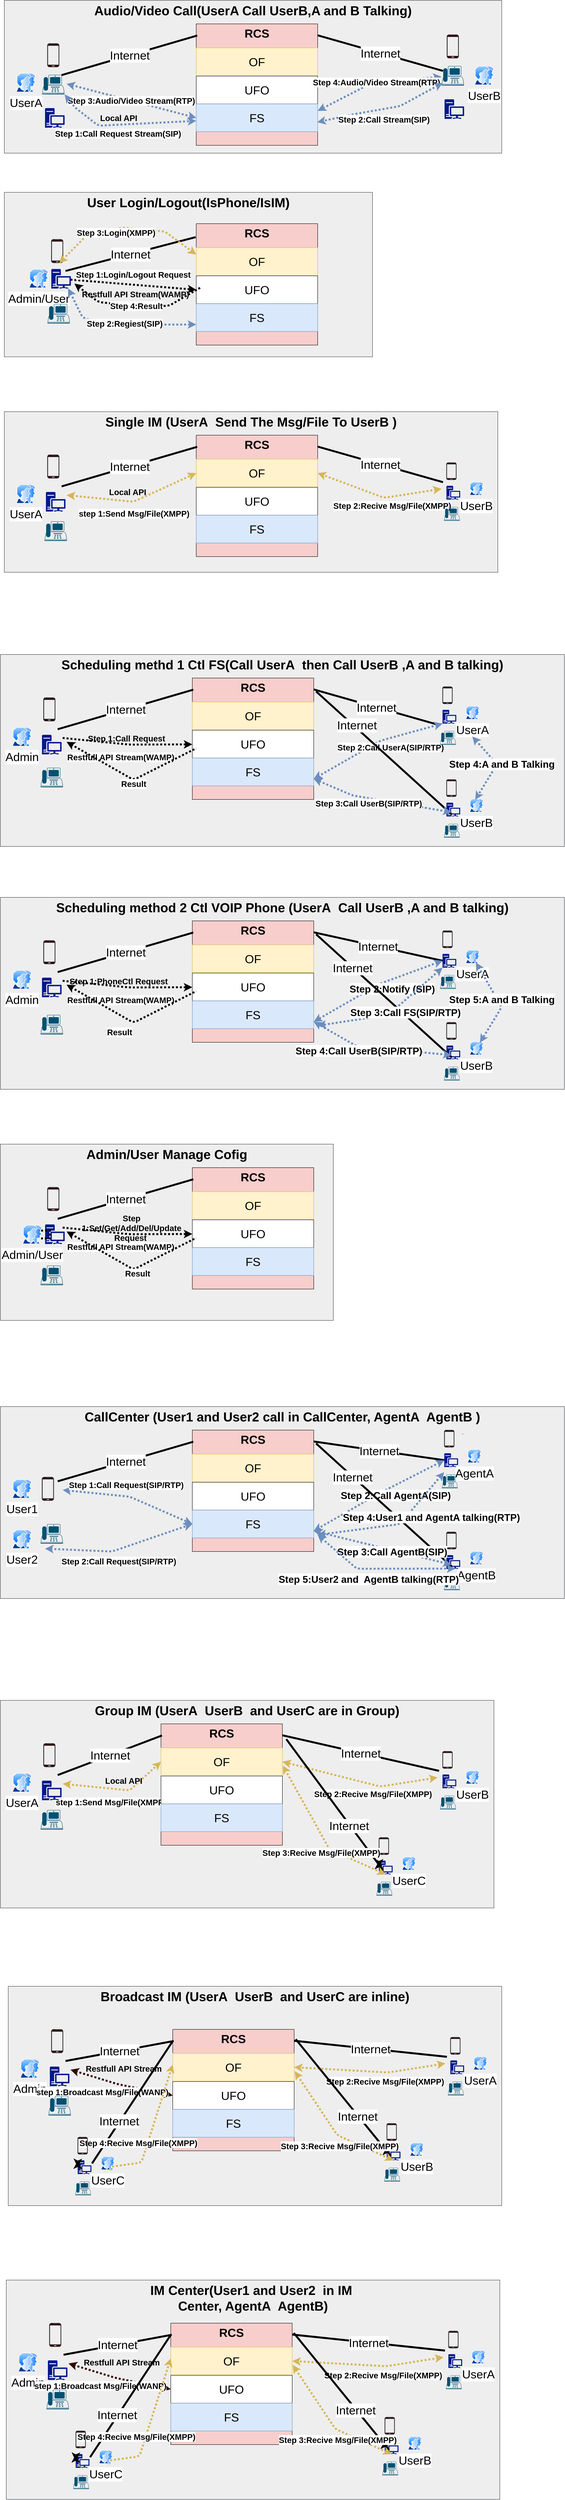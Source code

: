 <mxfile version="12.8.1" type="github"><diagram id="2P1N9gcaB7Imwlt-QDEj" name="第 1 页"><mxGraphModel dx="1570" dy="2071" grid="1" gridSize="10" guides="1" tooltips="1" connect="1" arrows="1" fold="1" page="1" pageScale="1" pageWidth="827" pageHeight="1169" math="0" shadow="0"><root><mxCell id="0"/><mxCell id="1" parent="0"/><mxCell id="2X3JBGWOSWir_4q3YpKH-16" value="Audio/Video Call(UserA Call UserB,A and B Talking)" style="rounded=0;whiteSpace=wrap;html=1;fillColor=#eeeeee;strokeColor=#36393d;horizontal=1;align=center;verticalAlign=top;fontSize=33;fontStyle=1" parent="1" vertex="1"><mxGeometry x="70" y="-190" width="1270" height="390" as="geometry"/></mxCell><mxCell id="2X3JBGWOSWir_4q3YpKH-2" value="User Login/Logout(IsPhone/IsIM)" style="rounded=0;whiteSpace=wrap;html=1;fillColor=#eeeeee;strokeColor=#36393d;horizontal=1;align=center;verticalAlign=top;fontSize=33;fontStyle=1" parent="1" vertex="1"><mxGeometry x="70" y="300" width="940" height="420" as="geometry"/></mxCell><mxCell id="2X3JBGWOSWir_4q3YpKH-6" value="" style="verticalLabelPosition=bottom;verticalAlign=top;html=1;shadow=0;dashed=0;strokeWidth=1;shape=mxgraph.android.phone2;strokeColor=#36393d;fillColor=#330000;" parent="1" vertex="1"><mxGeometry x="190" y="420" width="30" height="60" as="geometry"/></mxCell><mxCell id="2X3JBGWOSWir_4q3YpKH-7" value="Admin/User" style="aspect=fixed;perimeter=ellipsePerimeter;html=1;align=center;shadow=0;dashed=0;spacingTop=3;image;image=img/lib/active_directory/user_accounts.svg;fillColor=#330000;fontSize=30;" parent="1" vertex="1"><mxGeometry x="132.5" y="495.75" width="50" height="48.5" as="geometry"/></mxCell><mxCell id="2X3JBGWOSWir_4q3YpKH-13" value="Step 1:Login/Logout Request" style="endArrow=classic;html=1;fontSize=21;strokeWidth=5;exitX=1.091;exitY=0.46;exitDx=0;exitDy=0;entryX=0;entryY=0.5;entryDx=0;entryDy=0;exitPerimeter=0;dashed=1;dashPattern=1 1;fontStyle=1" parent="1" target="2X3JBGWOSWir_4q3YpKH-52" edge="1"><mxGeometry x="-0.01" y="26" width="50" height="50" relative="1" as="geometry"><mxPoint x="238.983" y="523" as="sourcePoint"/><mxPoint x="440" y="520" as="targetPoint"/><mxPoint x="-1" as="offset"/></mxGeometry></mxCell><mxCell id="2X3JBGWOSWir_4q3YpKH-15" value="" style="aspect=fixed;pointerEvents=1;shadow=0;dashed=0;html=1;strokeColor=none;labelPosition=center;verticalLabelPosition=bottom;verticalAlign=top;align=center;fillColor=#00188D;shape=mxgraph.mscae.enterprise.workstation_client;rounded=0;fontSize=30;" parent="1" vertex="1"><mxGeometry x="190" y="495.75" width="50" height="50" as="geometry"/></mxCell><mxCell id="2X3JBGWOSWir_4q3YpKH-17" value="" style="points=[[0.59,0,0],[0.87,0.015,0],[0.88,0.3,0],[0.99,0.99,0],[0.5,1,0],[0.01,0.99,0],[0.075,0.5,0],[0.17,0.115,0]];verticalLabelPosition=bottom;html=1;verticalAlign=top;aspect=fixed;align=center;pointerEvents=1;shape=mxgraph.cisco19.ip_phone;fillColor=#005073;strokeColor=none;" parent="1" vertex="1"><mxGeometry x="166.25" width="57.5" height="50" as="geometry"/></mxCell><mxCell id="2X3JBGWOSWir_4q3YpKH-18" value="" style="verticalLabelPosition=bottom;verticalAlign=top;html=1;shadow=0;dashed=0;strokeWidth=1;shape=mxgraph.android.phone2;strokeColor=#36393d;fillColor=#330000;" parent="1" vertex="1"><mxGeometry x="180" y="-80" width="30" height="60" as="geometry"/></mxCell><mxCell id="2X3JBGWOSWir_4q3YpKH-19" value="UserA" style="aspect=fixed;perimeter=ellipsePerimeter;html=1;align=center;shadow=0;dashed=0;spacingTop=3;image;image=img/lib/active_directory/user_accounts.svg;fillColor=#330000;fontSize=30;" parent="1" vertex="1"><mxGeometry x="100" y="-4.25" width="50" height="48.5" as="geometry"/></mxCell><mxCell id="2X3JBGWOSWir_4q3YpKH-24" value="Step 3:Audio/Video Stream(RTP)" style="endArrow=classic;html=1;fontSize=21;strokeWidth=5;exitX=1.091;exitY=0.46;exitDx=0;exitDy=0;entryX=0;entryY=0.5;entryDx=0;entryDy=0;exitPerimeter=0;startArrow=classic;startFill=1;dashed=1;dashPattern=1 1;fontStyle=1;fillColor=#dae8fc;strokeColor=#6c8ebf;" parent="1" source="2X3JBGWOSWir_4q3YpKH-17" target="2X3JBGWOSWir_4q3YpKH-22" edge="1"><mxGeometry width="50" height="50" relative="1" as="geometry"><mxPoint x="240" y="-20" as="sourcePoint"/><mxPoint x="430" y="-40" as="targetPoint"/></mxGeometry></mxCell><mxCell id="2X3JBGWOSWir_4q3YpKH-25" value="" style="aspect=fixed;pointerEvents=1;shadow=0;dashed=0;html=1;strokeColor=none;labelPosition=center;verticalLabelPosition=bottom;verticalAlign=top;align=center;fillColor=#00188D;shape=mxgraph.mscae.enterprise.workstation_client;rounded=0;fontSize=30;" parent="1" vertex="1"><mxGeometry x="174" y="85" width="50" height="50" as="geometry"/></mxCell><mxCell id="2X3JBGWOSWir_4q3YpKH-26" value="" style="group" parent="1" vertex="1" connectable="0"><mxGeometry x="560" y="-130" width="310" height="310" as="geometry"/></mxCell><mxCell id="2X3JBGWOSWir_4q3YpKH-20" value="RCS" style="whiteSpace=wrap;html=1;aspect=fixed;rounded=0;fillColor=#F8CECC;fontSize=30;align=center;fontStyle=1;verticalAlign=top;" parent="2X3JBGWOSWir_4q3YpKH-26" vertex="1"><mxGeometry width="310" height="310" as="geometry"/></mxCell><mxCell id="2X3JBGWOSWir_4q3YpKH-21" value="UFO" style="rounded=0;whiteSpace=wrap;html=1;fontSize=30;align=center;" parent="2X3JBGWOSWir_4q3YpKH-26" vertex="1"><mxGeometry y="133.22" width="310" height="71.03" as="geometry"/></mxCell><mxCell id="2X3JBGWOSWir_4q3YpKH-22" value="FS" style="rounded=0;whiteSpace=wrap;html=1;fillColor=#dae8fc;fontSize=30;align=center;strokeColor=#6c8ebf;" parent="2X3JBGWOSWir_4q3YpKH-26" vertex="1"><mxGeometry y="204.25" width="310" height="71.03" as="geometry"/></mxCell><mxCell id="2X3JBGWOSWir_4q3YpKH-23" value="OF" style="rounded=0;whiteSpace=wrap;html=1;fillColor=#fff2cc;fontSize=30;align=center;strokeColor=#d6b656;" parent="2X3JBGWOSWir_4q3YpKH-26" vertex="1"><mxGeometry y="61.19" width="310" height="71.03" as="geometry"/></mxCell><mxCell id="2X3JBGWOSWir_4q3YpKH-28" value="Internet" style="endArrow=none;html=1;strokeWidth=5;fontSize=30;entryX=0.008;entryY=0.096;entryDx=0;entryDy=0;entryPerimeter=0;exitX=0.87;exitY=0.015;exitDx=0;exitDy=0;exitPerimeter=0;" parent="1" source="2X3JBGWOSWir_4q3YpKH-17" target="2X3JBGWOSWir_4q3YpKH-20" edge="1"><mxGeometry width="50" height="50" relative="1" as="geometry"><mxPoint x="270" y="-10" as="sourcePoint"/><mxPoint x="320" y="-60" as="targetPoint"/></mxGeometry></mxCell><mxCell id="2X3JBGWOSWir_4q3YpKH-29" value="Step 1:Call Request Stream(SIP)" style="endArrow=classic;html=1;fontSize=21;strokeWidth=5;exitX=1.091;exitY=0.46;exitDx=0;exitDy=0;exitPerimeter=0;startArrow=classic;startFill=1;dashed=1;dashPattern=1 1;fillColor=#dae8fc;strokeColor=#6c8ebf;fontStyle=1" parent="1" target="2X3JBGWOSWir_4q3YpKH-22" edge="1"><mxGeometry x="-0.093" y="-22" width="50" height="50" relative="1" as="geometry"><mxPoint x="224.003" y="50" as="sourcePoint"/><mxPoint x="425.02" y="104" as="targetPoint"/><Array as="points"><mxPoint x="250" y="83"/><mxPoint x="310" y="130"/></Array><mxPoint as="offset"/></mxGeometry></mxCell><mxCell id="2X3JBGWOSWir_4q3YpKH-38" value="UserB" style="aspect=fixed;perimeter=ellipsePerimeter;html=1;align=center;shadow=0;dashed=0;spacingTop=3;image;image=img/lib/active_directory/user_accounts.svg;fillColor=#330000;fontSize=30;" parent="1" vertex="1"><mxGeometry x="1270" y="-22.5" width="50" height="48.5" as="geometry"/></mxCell><mxCell id="2X3JBGWOSWir_4q3YpKH-39" value="" style="verticalLabelPosition=bottom;verticalAlign=top;html=1;shadow=0;dashed=0;strokeWidth=1;shape=mxgraph.android.phone2;strokeColor=#36393d;fillColor=#330000;" parent="1" vertex="1"><mxGeometry x="1200" y="-102.5" width="30" height="60" as="geometry"/></mxCell><mxCell id="2X3JBGWOSWir_4q3YpKH-40" value="" style="points=[[0.59,0,0],[0.87,0.015,0],[0.88,0.3,0],[0.99,0.99,0],[0.5,1,0],[0.01,0.99,0],[0.075,0.5,0],[0.17,0.115,0]];verticalLabelPosition=bottom;html=1;verticalAlign=top;aspect=fixed;align=center;pointerEvents=1;shape=mxgraph.cisco19.ip_phone;fillColor=#005073;strokeColor=none;" parent="1" vertex="1"><mxGeometry x="1186.25" y="-22.5" width="57.5" height="50" as="geometry"/></mxCell><mxCell id="2X3JBGWOSWir_4q3YpKH-41" value="" style="aspect=fixed;pointerEvents=1;shadow=0;dashed=0;html=1;strokeColor=none;labelPosition=center;verticalLabelPosition=bottom;verticalAlign=top;align=center;fillColor=#00188D;shape=mxgraph.mscae.enterprise.workstation_client;rounded=0;fontSize=30;" parent="1" vertex="1"><mxGeometry x="1194" y="62.5" width="50" height="50" as="geometry"/></mxCell><mxCell id="2X3JBGWOSWir_4q3YpKH-42" value="Internet" style="endArrow=none;html=1;strokeWidth=5;fontSize=30;entryX=1;entryY=0.094;entryDx=0;entryDy=0;entryPerimeter=0;exitX=0.065;exitY=0.25;exitDx=0;exitDy=0;exitPerimeter=0;" parent="1" source="2X3JBGWOSWir_4q3YpKH-40" target="2X3JBGWOSWir_4q3YpKH-20" edge="1"><mxGeometry width="50" height="50" relative="1" as="geometry"><mxPoint x="1216.2" y="-150" as="sourcePoint"/><mxPoint x="869.995" y="-29.01" as="targetPoint"/></mxGeometry></mxCell><mxCell id="2X3JBGWOSWir_4q3YpKH-43" value="Step 4:Audio/Video Stream(RTP)" style="endArrow=classic;html=1;fontSize=21;strokeWidth=5;entryX=1;entryY=0.25;entryDx=0;entryDy=0;startArrow=classic;startFill=1;dashed=1;dashPattern=1 1;fontStyle=1;fillColor=#dae8fc;strokeColor=#6c8ebf;" parent="1" source="2X3JBGWOSWir_4q3YpKH-40" target="2X3JBGWOSWir_4q3YpKH-22" edge="1"><mxGeometry width="50" height="50" relative="1" as="geometry"><mxPoint x="1213.72" y="53.449" as="sourcePoint"/><mxPoint x="882.703" y="-6.76" as="targetPoint"/><Array as="points"><mxPoint x="1010" y="20"/></Array></mxGeometry></mxCell><mxCell id="2X3JBGWOSWir_4q3YpKH-44" value="Step 2:Call Stream(SIP)" style="endArrow=classic;html=1;fontSize=21;strokeWidth=5;exitX=0.048;exitY=0.87;exitDx=0;exitDy=0;exitPerimeter=0;startArrow=classic;startFill=1;entryX=0.997;entryY=0.658;entryDx=0;entryDy=0;entryPerimeter=0;dashed=1;dashPattern=1 1;fillColor=#dae8fc;strokeColor=#6c8ebf;fontStyle=1" parent="1" source="2X3JBGWOSWir_4q3YpKH-40" target="2X3JBGWOSWir_4q3YpKH-22" edge="1"><mxGeometry x="0.004" y="27" width="50" height="50" relative="1" as="geometry"><mxPoint x="1213.72" y="62.505" as="sourcePoint"/><mxPoint x="877.723" y="20.24" as="targetPoint"/><Array as="points"><mxPoint x="1080" y="80"/><mxPoint x="963.72" y="100.24"/></Array><mxPoint as="offset"/></mxGeometry></mxCell><mxCell id="2X3JBGWOSWir_4q3YpKH-49" value="Internet" style="endArrow=none;html=1;strokeWidth=5;fontSize=30;entryX=-0.005;entryY=0.111;entryDx=0;entryDy=0;entryPerimeter=0;exitX=0.87;exitY=0.015;exitDx=0;exitDy=0;exitPerimeter=0;" parent="1" target="2X3JBGWOSWir_4q3YpKH-51" edge="1"><mxGeometry width="50" height="50" relative="1" as="geometry"><mxPoint x="226.275" y="500.75" as="sourcePoint"/><mxPoint x="446.2" y="400" as="targetPoint"/></mxGeometry></mxCell><mxCell id="2X3JBGWOSWir_4q3YpKH-50" value="" style="group;" parent="1" vertex="1" connectable="0"><mxGeometry x="560" y="380" width="310" height="310" as="geometry"/></mxCell><mxCell id="2X3JBGWOSWir_4q3YpKH-51" value="RCS" style="whiteSpace=wrap;html=1;aspect=fixed;rounded=0;fillColor=#F8CECC;fontSize=30;align=center;fontStyle=1;verticalAlign=top;" parent="2X3JBGWOSWir_4q3YpKH-50" vertex="1"><mxGeometry width="310" height="310" as="geometry"/></mxCell><mxCell id="2X3JBGWOSWir_4q3YpKH-52" value="UFO" style="rounded=0;whiteSpace=wrap;html=1;fontSize=30;align=center;" parent="2X3JBGWOSWir_4q3YpKH-50" vertex="1"><mxGeometry y="133.22" width="310" height="71.03" as="geometry"/></mxCell><mxCell id="2X3JBGWOSWir_4q3YpKH-53" value="FS" style="rounded=0;whiteSpace=wrap;html=1;fillColor=#dae8fc;fontSize=30;align=center;strokeColor=#6c8ebf;" parent="2X3JBGWOSWir_4q3YpKH-50" vertex="1"><mxGeometry y="204.25" width="310" height="71.03" as="geometry"/></mxCell><mxCell id="2X3JBGWOSWir_4q3YpKH-54" value="OF" style="rounded=0;whiteSpace=wrap;html=1;fillColor=#fff2cc;fontSize=30;align=center;strokeColor=#d6b656;" parent="2X3JBGWOSWir_4q3YpKH-50" vertex="1"><mxGeometry y="61.19" width="310" height="71.03" as="geometry"/></mxCell><mxCell id="2X3JBGWOSWir_4q3YpKH-55" value="Step 4:Result" style="endArrow=none;html=1;fontSize=21;strokeWidth=5;exitX=1.091;exitY=0.46;exitDx=0;exitDy=0;entryX=0;entryY=0.5;entryDx=0;entryDy=0;exitPerimeter=0;startArrow=classic;startFill=1;endFill=0;dashed=1;dashPattern=1 1;fontStyle=1" parent="1" edge="1"><mxGeometry width="50" height="50" relative="1" as="geometry"><mxPoint x="248.983" y="533" as="sourcePoint"/><mxPoint x="570" y="543.735" as="targetPoint"/><Array as="points"><mxPoint x="310" y="580"/><mxPoint x="400" y="590"/><mxPoint x="490" y="590"/></Array></mxGeometry></mxCell><mxCell id="2X3JBGWOSWir_4q3YpKH-56" value="Scheduling methd 1 Ctl FS(Call UserA&amp;nbsp; then Call UserB ,A and B talking)" style="rounded=0;whiteSpace=wrap;html=1;fillColor=#eeeeee;strokeColor=#36393d;horizontal=1;align=center;verticalAlign=top;fontSize=33;fontStyle=1" parent="1" vertex="1"><mxGeometry x="60" y="1480" width="1440" height="490" as="geometry"/></mxCell><mxCell id="2X3JBGWOSWir_4q3YpKH-58" value="" style="verticalLabelPosition=bottom;verticalAlign=top;html=1;shadow=0;dashed=0;strokeWidth=1;shape=mxgraph.android.phone2;strokeColor=#36393d;fillColor=#330000;" parent="1" vertex="1"><mxGeometry x="170" y="1590" width="30" height="60" as="geometry"/></mxCell><mxCell id="2X3JBGWOSWir_4q3YpKH-59" value="Admin" style="aspect=fixed;perimeter=ellipsePerimeter;html=1;align=center;shadow=0;dashed=0;spacingTop=3;image;image=img/lib/active_directory/user_accounts.svg;fillColor=#330000;fontSize=30;" parent="1" vertex="1"><mxGeometry x="90" y="1665.75" width="50" height="48.5" as="geometry"/></mxCell><mxCell id="2X3JBGWOSWir_4q3YpKH-60" value="Restfull API Stream(WAMP)" style="endArrow=classic;html=1;fontSize=21;strokeWidth=5;exitX=1.091;exitY=0.46;exitDx=0;exitDy=0;exitPerimeter=0;startArrow=none;startFill=0;dashed=1;dashPattern=1 1;fontStyle=1" parent="1" target="2X3JBGWOSWir_4q3YpKH-64" edge="1"><mxGeometry x="-0.012" y="-30" width="50" height="50" relative="1" as="geometry"><mxPoint x="218.983" y="1693" as="sourcePoint"/><mxPoint x="420" y="1630" as="targetPoint"/><Array as="points"><mxPoint x="390" y="1710"/></Array><mxPoint x="-12" y="3" as="offset"/></mxGeometry></mxCell><mxCell id="2X3JBGWOSWir_4q3YpKH-61" value="" style="aspect=fixed;pointerEvents=1;shadow=0;dashed=0;html=1;strokeColor=none;labelPosition=center;verticalLabelPosition=bottom;verticalAlign=top;align=center;fillColor=#00188D;shape=mxgraph.mscae.enterprise.workstation_client;rounded=0;fontSize=30;" parent="1" vertex="1"><mxGeometry x="166.25" y="1685" width="50" height="50" as="geometry"/></mxCell><mxCell id="2X3JBGWOSWir_4q3YpKH-62" value="" style="group" parent="1" vertex="1" connectable="0"><mxGeometry x="550" y="1540" width="310" height="310" as="geometry"/></mxCell><mxCell id="2X3JBGWOSWir_4q3YpKH-63" value="RCS" style="whiteSpace=wrap;html=1;aspect=fixed;rounded=0;fillColor=#F8CECC;fontSize=30;align=center;fontStyle=1;verticalAlign=top;" parent="2X3JBGWOSWir_4q3YpKH-62" vertex="1"><mxGeometry width="310" height="310" as="geometry"/></mxCell><mxCell id="2X3JBGWOSWir_4q3YpKH-64" value="UFO" style="rounded=0;whiteSpace=wrap;html=1;fontSize=30;align=center;" parent="2X3JBGWOSWir_4q3YpKH-62" vertex="1"><mxGeometry y="133.22" width="310" height="71.03" as="geometry"/></mxCell><mxCell id="2X3JBGWOSWir_4q3YpKH-65" value="FS" style="rounded=0;whiteSpace=wrap;html=1;fillColor=#dae8fc;fontSize=30;align=center;strokeColor=#6c8ebf;" parent="2X3JBGWOSWir_4q3YpKH-62" vertex="1"><mxGeometry y="204.25" width="310" height="71.03" as="geometry"/></mxCell><mxCell id="2X3JBGWOSWir_4q3YpKH-66" value="OF" style="rounded=0;whiteSpace=wrap;html=1;fillColor=#fff2cc;fontSize=30;align=center;strokeColor=#d6b656;" parent="2X3JBGWOSWir_4q3YpKH-62" vertex="1"><mxGeometry y="61.19" width="310" height="71.03" as="geometry"/></mxCell><mxCell id="2X3JBGWOSWir_4q3YpKH-67" value="Internet" style="endArrow=none;html=1;strokeWidth=5;fontSize=30;entryX=0.008;entryY=0.096;entryDx=0;entryDy=0;entryPerimeter=0;exitX=0.87;exitY=0.015;exitDx=0;exitDy=0;exitPerimeter=0;" parent="1" target="2X3JBGWOSWir_4q3YpKH-63" edge="1"><mxGeometry width="50" height="50" relative="1" as="geometry"><mxPoint x="206.275" y="1670.75" as="sourcePoint"/><mxPoint x="310" y="1610" as="targetPoint"/></mxGeometry></mxCell><mxCell id="2X3JBGWOSWir_4q3YpKH-73" value="Internet" style="endArrow=none;html=1;strokeWidth=5;fontSize=30;entryX=1;entryY=0.094;entryDx=0;entryDy=0;entryPerimeter=0;exitX=0.065;exitY=0.25;exitDx=0;exitDy=0;exitPerimeter=0;" parent="1" target="2X3JBGWOSWir_4q3YpKH-63" edge="1"><mxGeometry width="50" height="50" relative="1" as="geometry"><mxPoint x="1179.988" y="1660" as="sourcePoint"/><mxPoint x="859.995" y="1640.99" as="targetPoint"/></mxGeometry></mxCell><mxCell id="2X3JBGWOSWir_4q3YpKH-74" value="Step 2:Call UserA(SIP/RTP)&lt;br&gt;" style="endArrow=classic;html=1;fontSize=21;strokeWidth=5;startArrow=classic;startFill=1;dashed=1;dashPattern=1 1;fontStyle=1;entryX=1;entryY=0.75;entryDx=0;entryDy=0;fillColor=#dae8fc;strokeColor=#6c8ebf;exitX=0;exitY=1;exitDx=0;exitDy=0;exitPerimeter=0;" parent="1" source="2X3JBGWOSWir_4q3YpKH-72" target="2X3JBGWOSWir_4q3YpKH-65" edge="1"><mxGeometry x="-0.202" y="23" width="50" height="50" relative="1" as="geometry"><mxPoint x="1176.25" y="1677.018" as="sourcePoint"/><mxPoint x="872.703" y="1663.24" as="targetPoint"/><Array as="points"><mxPoint x="1030" y="1700"/></Array><mxPoint as="offset"/></mxGeometry></mxCell><mxCell id="2X3JBGWOSWir_4q3YpKH-89" value="" style="group" parent="1" vertex="1" connectable="0"><mxGeometry x="1182.5" y="1562" width="107.5" height="150" as="geometry"/></mxCell><mxCell id="2X3JBGWOSWir_4q3YpKH-69" value="UserA" style="aspect=fixed;perimeter=ellipsePerimeter;html=1;align=center;shadow=0;dashed=0;spacingTop=3;image;image=img/lib/active_directory/user_accounts.svg;fillColor=#330000;fontSize=30;" parent="2X3JBGWOSWir_4q3YpKH-89" vertex="1"><mxGeometry x="65.343" y="49.39" width="35.131" height="34.077" as="geometry"/></mxCell><mxCell id="2X3JBGWOSWir_4q3YpKH-70" value="" style="verticalLabelPosition=bottom;verticalAlign=top;html=1;shadow=0;dashed=0;strokeWidth=1;shape=mxgraph.android.phone2;strokeColor=#36393d;fillColor=#330000;" parent="2X3JBGWOSWir_4q3YpKH-89" vertex="1"><mxGeometry x="6.324" width="25.294" height="43.902" as="geometry"/></mxCell><mxCell id="2X3JBGWOSWir_4q3YpKH-72" value="" style="aspect=fixed;pointerEvents=1;shadow=0;dashed=0;html=1;strokeColor=none;labelPosition=center;verticalLabelPosition=bottom;verticalAlign=top;align=center;fillColor=#00188D;shape=mxgraph.mscae.enterprise.workstation_client;rounded=0;fontSize=30;" parent="2X3JBGWOSWir_4q3YpKH-89" vertex="1"><mxGeometry x="6.324" y="59.268" width="35.131" height="35.131" as="geometry"/></mxCell><mxCell id="2X3JBGWOSWir_4q3YpKH-81" value="" style="points=[[0.59,0,0],[0.87,0.015,0],[0.88,0.3,0],[0.99,0.99,0],[0.5,1,0],[0.01,0.99,0],[0.075,0.5,0],[0.17,0.115,0]];verticalLabelPosition=bottom;html=1;verticalAlign=top;aspect=fixed;align=center;pointerEvents=1;shape=mxgraph.cisco19.ip_phone;fillColor=#005073;strokeColor=none;" parent="2X3JBGWOSWir_4q3YpKH-89" vertex="1"><mxGeometry y="113.415" width="40.4" height="35.131" as="geometry"/></mxCell><mxCell id="2X3JBGWOSWir_4q3YpKH-90" value="" style="group" parent="1" vertex="1" connectable="0"><mxGeometry x="1192.5" y="1799" width="107.5" height="150" as="geometry"/></mxCell><mxCell id="2X3JBGWOSWir_4q3YpKH-91" value="UserB" style="aspect=fixed;perimeter=ellipsePerimeter;html=1;align=center;shadow=0;dashed=0;spacingTop=3;image;image=img/lib/active_directory/user_accounts.svg;fillColor=#330000;fontSize=30;" parent="2X3JBGWOSWir_4q3YpKH-90" vertex="1"><mxGeometry x="65.343" y="49.39" width="35.131" height="34.077" as="geometry"/></mxCell><mxCell id="2X3JBGWOSWir_4q3YpKH-92" value="" style="verticalLabelPosition=bottom;verticalAlign=top;html=1;shadow=0;dashed=0;strokeWidth=1;shape=mxgraph.android.phone2;strokeColor=#36393d;fillColor=#330000;" parent="2X3JBGWOSWir_4q3YpKH-90" vertex="1"><mxGeometry x="6.324" width="25.294" height="43.902" as="geometry"/></mxCell><mxCell id="2X3JBGWOSWir_4q3YpKH-93" value="" style="aspect=fixed;pointerEvents=1;shadow=0;dashed=0;html=1;strokeColor=none;labelPosition=center;verticalLabelPosition=bottom;verticalAlign=top;align=center;fillColor=#00188D;shape=mxgraph.mscae.enterprise.workstation_client;rounded=0;fontSize=30;" parent="2X3JBGWOSWir_4q3YpKH-90" vertex="1"><mxGeometry x="6.324" y="59.268" width="35.131" height="35.131" as="geometry"/></mxCell><mxCell id="2X3JBGWOSWir_4q3YpKH-94" value="" style="points=[[0.59,0,0],[0.87,0.015,0],[0.88,0.3,0],[0.99,0.99,0],[0.5,1,0],[0.01,0.99,0],[0.075,0.5,0],[0.17,0.115,0]];verticalLabelPosition=bottom;html=1;verticalAlign=top;aspect=fixed;align=center;pointerEvents=1;shape=mxgraph.cisco19.ip_phone;fillColor=#005073;strokeColor=none;" parent="2X3JBGWOSWir_4q3YpKH-90" vertex="1"><mxGeometry y="113.415" width="40.4" height="35.131" as="geometry"/></mxCell><mxCell id="2X3JBGWOSWir_4q3YpKH-97" value="Internet" style="endArrow=none;html=1;strokeWidth=5;fontSize=30;entryX=1;entryY=0.094;entryDx=0;entryDy=0;entryPerimeter=0;exitX=0.5;exitY=1;exitDx=0;exitDy=0;exitPerimeter=0;" parent="1" edge="1"><mxGeometry x="0.424" y="-6" width="50" height="50" relative="1" as="geometry"><mxPoint x="1212.389" y="1888.399" as="sourcePoint"/><mxPoint x="866" y="1574.14" as="targetPoint"/><mxPoint as="offset"/></mxGeometry></mxCell><mxCell id="2X3JBGWOSWir_4q3YpKH-98" value="Step 3:Call UserB(SIP/RTP)&lt;br&gt;" style="endArrow=classic;html=1;fontSize=21;strokeWidth=5;entryX=1;entryY=0.75;entryDx=0;entryDy=0;startArrow=classic;startFill=1;dashed=1;dashPattern=1 1;fontStyle=1;exitX=0.366;exitY=0.695;exitDx=0;exitDy=0;exitPerimeter=0;fillColor=#dae8fc;strokeColor=#6c8ebf;" parent="1" source="2X3JBGWOSWir_4q3YpKH-93" target="2X3JBGWOSWir_4q3YpKH-65" edge="1"><mxGeometry x="0.168" y="13" width="50" height="50" relative="1" as="geometry"><mxPoint x="1186.25" y="1687.018" as="sourcePoint"/><mxPoint x="870" y="1646.705" as="targetPoint"/><Array as="points"><mxPoint x="960" y="1840"/></Array><mxPoint as="offset"/></mxGeometry></mxCell><mxCell id="2X3JBGWOSWir_4q3YpKH-99" value="Single IM (UserA&amp;nbsp; Send The Msg/File To UserB )" style="rounded=0;whiteSpace=wrap;html=1;fillColor=#eeeeee;strokeColor=#36393d;horizontal=1;align=center;verticalAlign=top;fontSize=33;fontStyle=1" parent="1" vertex="1"><mxGeometry x="70" y="860" width="1260" height="410" as="geometry"/></mxCell><mxCell id="2X3JBGWOSWir_4q3YpKH-100" value="" style="verticalLabelPosition=bottom;verticalAlign=top;html=1;shadow=0;dashed=0;strokeWidth=1;shape=mxgraph.android.phone2;strokeColor=#36393d;fillColor=#330000;" parent="1" vertex="1"><mxGeometry x="180" y="970" width="30" height="60" as="geometry"/></mxCell><mxCell id="2X3JBGWOSWir_4q3YpKH-101" value="UserA" style="aspect=fixed;perimeter=ellipsePerimeter;html=1;align=center;shadow=0;dashed=0;spacingTop=3;image;image=img/lib/active_directory/user_accounts.svg;fillColor=#330000;fontSize=30;" parent="1" vertex="1"><mxGeometry x="100" y="1045.75" width="50" height="48.5" as="geometry"/></mxCell><mxCell id="2X3JBGWOSWir_4q3YpKH-102" value="step 1:Send Msg/File(XMPP)" style="endArrow=classic;html=1;fontSize=21;strokeWidth=5;exitX=1.091;exitY=0.46;exitDx=0;exitDy=0;entryX=0;entryY=0.5;entryDx=0;entryDy=0;exitPerimeter=0;startArrow=classic;startFill=1;dashed=1;dashPattern=1 1;fontStyle=1;fillColor=#fff2cc;strokeColor=#d6b656;" parent="1" target="2X3JBGWOSWir_4q3YpKH-108" edge="1"><mxGeometry x="-0.012" y="-30" width="50" height="50" relative="1" as="geometry"><mxPoint x="228.983" y="1073" as="sourcePoint"/><mxPoint x="430" y="1010" as="targetPoint"/><Array as="points"><mxPoint x="400" y="1090"/></Array><mxPoint x="-12" y="3" as="offset"/></mxGeometry></mxCell><mxCell id="2X3JBGWOSWir_4q3YpKH-103" value="" style="aspect=fixed;pointerEvents=1;shadow=0;dashed=0;html=1;strokeColor=none;labelPosition=center;verticalLabelPosition=bottom;verticalAlign=top;align=center;fillColor=#00188D;shape=mxgraph.mscae.enterprise.workstation_client;rounded=0;fontSize=30;" parent="1" vertex="1"><mxGeometry x="176.25" y="1065" width="50" height="50" as="geometry"/></mxCell><mxCell id="2X3JBGWOSWir_4q3YpKH-104" value="" style="group" parent="1" vertex="1" connectable="0"><mxGeometry x="560" y="920" width="310" height="310" as="geometry"/></mxCell><mxCell id="2X3JBGWOSWir_4q3YpKH-105" value="RCS" style="whiteSpace=wrap;html=1;aspect=fixed;rounded=0;fillColor=#F8CECC;fontSize=30;align=center;fontStyle=1;verticalAlign=top;" parent="2X3JBGWOSWir_4q3YpKH-104" vertex="1"><mxGeometry width="310" height="310" as="geometry"/></mxCell><mxCell id="2X3JBGWOSWir_4q3YpKH-106" value="UFO" style="rounded=0;whiteSpace=wrap;html=1;fontSize=30;align=center;" parent="2X3JBGWOSWir_4q3YpKH-104" vertex="1"><mxGeometry y="133.22" width="310" height="71.03" as="geometry"/></mxCell><mxCell id="2X3JBGWOSWir_4q3YpKH-107" value="FS" style="rounded=0;whiteSpace=wrap;html=1;fillColor=#dae8fc;fontSize=30;align=center;strokeColor=#6c8ebf;" parent="2X3JBGWOSWir_4q3YpKH-104" vertex="1"><mxGeometry y="204.25" width="310" height="71.03" as="geometry"/></mxCell><mxCell id="2X3JBGWOSWir_4q3YpKH-108" value="OF" style="rounded=0;whiteSpace=wrap;html=1;fillColor=#fff2cc;fontSize=30;align=center;strokeColor=#d6b656;" parent="2X3JBGWOSWir_4q3YpKH-104" vertex="1"><mxGeometry y="61.19" width="310" height="71.03" as="geometry"/></mxCell><mxCell id="2X3JBGWOSWir_4q3YpKH-109" value="Internet" style="endArrow=none;html=1;strokeWidth=5;fontSize=30;entryX=0.008;entryY=0.096;entryDx=0;entryDy=0;entryPerimeter=0;exitX=0.87;exitY=0.015;exitDx=0;exitDy=0;exitPerimeter=0;" parent="1" target="2X3JBGWOSWir_4q3YpKH-105" edge="1"><mxGeometry width="50" height="50" relative="1" as="geometry"><mxPoint x="216.275" y="1050.75" as="sourcePoint"/><mxPoint x="320" y="990" as="targetPoint"/></mxGeometry></mxCell><mxCell id="2X3JBGWOSWir_4q3YpKH-110" value="Internet" style="endArrow=none;html=1;strokeWidth=5;fontSize=30;entryX=1;entryY=0.094;entryDx=0;entryDy=0;entryPerimeter=0;exitX=0.065;exitY=0.25;exitDx=0;exitDy=0;exitPerimeter=0;" parent="1" target="2X3JBGWOSWir_4q3YpKH-105" edge="1"><mxGeometry width="50" height="50" relative="1" as="geometry"><mxPoint x="1189.988" y="1040.0" as="sourcePoint"/><mxPoint x="869.995" y="1020.99" as="targetPoint"/></mxGeometry></mxCell><mxCell id="2X3JBGWOSWir_4q3YpKH-111" value="Step 2:Recive Msg/File(XMPP)&lt;br&gt;" style="endArrow=classic;html=1;fontSize=21;strokeWidth=5;startArrow=classic;startFill=1;dashed=1;dashPattern=1 1;fontStyle=1;entryX=1;entryY=0.5;entryDx=0;entryDy=0;fillColor=#fff2cc;strokeColor=#d6b656;" parent="1" target="2X3JBGWOSWir_4q3YpKH-108" edge="1"><mxGeometry x="-0.202" y="23" width="50" height="50" relative="1" as="geometry"><mxPoint x="1186.25" y="1057.018" as="sourcePoint"/><mxPoint x="882.703" y="1043.24" as="targetPoint"/><Array as="points"><mxPoint x="1040" y="1080"/></Array><mxPoint as="offset"/></mxGeometry></mxCell><mxCell id="2X3JBGWOSWir_4q3YpKH-112" value="" style="group" parent="1" vertex="1" connectable="0"><mxGeometry x="1192.5" y="990" width="107.5" height="150" as="geometry"/></mxCell><mxCell id="2X3JBGWOSWir_4q3YpKH-113" value="UserB" style="aspect=fixed;perimeter=ellipsePerimeter;html=1;align=center;shadow=0;dashed=0;spacingTop=3;image;image=img/lib/active_directory/user_accounts.svg;fillColor=#330000;fontSize=30;" parent="2X3JBGWOSWir_4q3YpKH-112" vertex="1"><mxGeometry x="65.343" y="49.39" width="35.131" height="34.077" as="geometry"/></mxCell><mxCell id="2X3JBGWOSWir_4q3YpKH-114" value="" style="verticalLabelPosition=bottom;verticalAlign=top;html=1;shadow=0;dashed=0;strokeWidth=1;shape=mxgraph.android.phone2;strokeColor=#36393d;fillColor=#330000;" parent="2X3JBGWOSWir_4q3YpKH-112" vertex="1"><mxGeometry x="6.324" width="25.294" height="43.902" as="geometry"/></mxCell><mxCell id="2X3JBGWOSWir_4q3YpKH-115" value="" style="aspect=fixed;pointerEvents=1;shadow=0;dashed=0;html=1;strokeColor=none;labelPosition=center;verticalLabelPosition=bottom;verticalAlign=top;align=center;fillColor=#00188D;shape=mxgraph.mscae.enterprise.workstation_client;rounded=0;fontSize=30;" parent="2X3JBGWOSWir_4q3YpKH-112" vertex="1"><mxGeometry x="6.324" y="59.268" width="35.131" height="35.131" as="geometry"/></mxCell><mxCell id="2X3JBGWOSWir_4q3YpKH-116" value="" style="points=[[0.59,0,0],[0.87,0.015,0],[0.88,0.3,0],[0.99,0.99,0],[0.5,1,0],[0.01,0.99,0],[0.075,0.5,0],[0.17,0.115,0]];verticalLabelPosition=bottom;html=1;verticalAlign=top;aspect=fixed;align=center;pointerEvents=1;shape=mxgraph.cisco19.ip_phone;fillColor=#005073;strokeColor=none;" parent="2X3JBGWOSWir_4q3YpKH-112" vertex="1"><mxGeometry y="113.415" width="40.4" height="35.131" as="geometry"/></mxCell><mxCell id="2X3JBGWOSWir_4q3YpKH-124" value="Step 1:Call Request&amp;nbsp;" style="text;html=1;strokeColor=none;fillColor=none;align=center;verticalAlign=middle;whiteSpace=wrap;rounded=0;fontSize=21;fontStyle=1" parent="1" vertex="1"><mxGeometry x="270" y="1684" width="230" height="20" as="geometry"/></mxCell><mxCell id="2X3JBGWOSWir_4q3YpKH-127" value="Result" style="endArrow=none;html=1;fontSize=21;strokeWidth=5;exitX=1.091;exitY=0.46;exitDx=0;exitDy=0;exitPerimeter=0;startArrow=classic;startFill=1;dashed=1;dashPattern=1 1;fontStyle=1;endFill=0;" parent="1" edge="1"><mxGeometry x="0.046" y="-10" width="50" height="50" relative="1" as="geometry"><mxPoint x="228.983" y="1703" as="sourcePoint"/><mxPoint x="560" y="1719.357" as="targetPoint"/><Array as="points"><mxPoint x="400" y="1800"/></Array><mxPoint x="-4" y="1" as="offset"/></mxGeometry></mxCell><mxCell id="2X3JBGWOSWir_4q3YpKH-128" value="Step 4:A and B Talking" style="endArrow=classic;html=1;fontSize=25;strokeWidth=5;startArrow=classic;startFill=1;dashed=1;dashPattern=1 1;fontStyle=1;fillColor=#dae8fc;strokeColor=#6c8ebf;" parent="1" edge="1"><mxGeometry x="-0.058" y="12" width="50" height="50" relative="1" as="geometry"><mxPoint x="1264.867" y="1689.342" as="sourcePoint"/><mxPoint x="1272.318" y="1850.745" as="targetPoint"/><Array as="points"><mxPoint x="1328" y="1760"/></Array><mxPoint x="2" y="-7" as="offset"/></mxGeometry></mxCell><mxCell id="2X3JBGWOSWir_4q3YpKH-129" value="Restfull API Stream(WAMP)" style="text;html=1;strokeColor=none;fillColor=none;align=center;verticalAlign=middle;whiteSpace=wrap;rounded=0;fontSize=21;fontStyle=1" parent="1" vertex="1"><mxGeometry x="260" y="550" width="290" height="20" as="geometry"/></mxCell><mxCell id="2X3JBGWOSWir_4q3YpKH-130" value="Scheduling method 2 Ctl VOIP Phone (UserA&amp;nbsp; Call UserB ,A and B talking)" style="rounded=0;whiteSpace=wrap;html=1;fillColor=#eeeeee;strokeColor=#36393d;horizontal=1;align=center;verticalAlign=top;fontSize=33;fontStyle=1" parent="1" vertex="1"><mxGeometry x="60" y="2100" width="1440" height="490" as="geometry"/></mxCell><mxCell id="2X3JBGWOSWir_4q3YpKH-131" value="" style="verticalLabelPosition=bottom;verticalAlign=top;html=1;shadow=0;dashed=0;strokeWidth=1;shape=mxgraph.android.phone2;strokeColor=#36393d;fillColor=#330000;" parent="1" vertex="1"><mxGeometry x="170" y="2210" width="30" height="60" as="geometry"/></mxCell><mxCell id="2X3JBGWOSWir_4q3YpKH-132" value="Admin" style="aspect=fixed;perimeter=ellipsePerimeter;html=1;align=center;shadow=0;dashed=0;spacingTop=3;image;image=img/lib/active_directory/user_accounts.svg;fillColor=#330000;fontSize=30;" parent="1" vertex="1"><mxGeometry x="90" y="2285.75" width="50" height="48.5" as="geometry"/></mxCell><mxCell id="2X3JBGWOSWir_4q3YpKH-133" value="Restfull API Stream(WAMP)" style="endArrow=classic;html=1;fontSize=21;strokeWidth=5;exitX=1.091;exitY=0.46;exitDx=0;exitDy=0;exitPerimeter=0;startArrow=none;startFill=0;dashed=1;dashPattern=1 1;fontStyle=1" parent="1" target="2X3JBGWOSWir_4q3YpKH-137" edge="1"><mxGeometry x="-0.012" y="-30" width="50" height="50" relative="1" as="geometry"><mxPoint x="218.983" y="2313" as="sourcePoint"/><mxPoint x="420" y="2250" as="targetPoint"/><Array as="points"><mxPoint x="390" y="2330"/></Array><mxPoint x="-12" y="3" as="offset"/></mxGeometry></mxCell><mxCell id="2X3JBGWOSWir_4q3YpKH-134" value="" style="aspect=fixed;pointerEvents=1;shadow=0;dashed=0;html=1;strokeColor=none;labelPosition=center;verticalLabelPosition=bottom;verticalAlign=top;align=center;fillColor=#00188D;shape=mxgraph.mscae.enterprise.workstation_client;rounded=0;fontSize=30;" parent="1" vertex="1"><mxGeometry x="166.25" y="2305" width="50" height="50" as="geometry"/></mxCell><mxCell id="2X3JBGWOSWir_4q3YpKH-135" value="" style="group" parent="1" vertex="1" connectable="0"><mxGeometry x="550" y="2160" width="310" height="310" as="geometry"/></mxCell><mxCell id="2X3JBGWOSWir_4q3YpKH-136" value="RCS" style="whiteSpace=wrap;html=1;aspect=fixed;rounded=0;fillColor=#F8CECC;fontSize=30;align=center;fontStyle=1;verticalAlign=top;" parent="2X3JBGWOSWir_4q3YpKH-135" vertex="1"><mxGeometry width="310" height="310" as="geometry"/></mxCell><mxCell id="2X3JBGWOSWir_4q3YpKH-137" value="UFO" style="rounded=0;whiteSpace=wrap;html=1;fontSize=30;align=center;" parent="2X3JBGWOSWir_4q3YpKH-135" vertex="1"><mxGeometry y="133.22" width="310" height="71.03" as="geometry"/></mxCell><mxCell id="2X3JBGWOSWir_4q3YpKH-138" value="FS" style="rounded=0;whiteSpace=wrap;html=1;fillColor=#dae8fc;fontSize=30;align=center;strokeColor=#6c8ebf;" parent="2X3JBGWOSWir_4q3YpKH-135" vertex="1"><mxGeometry y="204.25" width="310" height="71.03" as="geometry"/></mxCell><mxCell id="2X3JBGWOSWir_4q3YpKH-139" value="OF" style="rounded=0;whiteSpace=wrap;html=1;fillColor=#fff2cc;fontSize=30;align=center;strokeColor=#d6b656;" parent="2X3JBGWOSWir_4q3YpKH-135" vertex="1"><mxGeometry y="61.19" width="310" height="71.03" as="geometry"/></mxCell><mxCell id="2X3JBGWOSWir_4q3YpKH-140" value="Internet" style="endArrow=none;html=1;strokeWidth=5;fontSize=30;entryX=0.008;entryY=0.096;entryDx=0;entryDy=0;entryPerimeter=0;exitX=0.87;exitY=0.015;exitDx=0;exitDy=0;exitPerimeter=0;" parent="1" target="2X3JBGWOSWir_4q3YpKH-136" edge="1"><mxGeometry width="50" height="50" relative="1" as="geometry"><mxPoint x="206.275" y="2290.75" as="sourcePoint"/><mxPoint x="310" y="2230" as="targetPoint"/></mxGeometry></mxCell><mxCell id="2X3JBGWOSWir_4q3YpKH-141" value="Internet" style="endArrow=none;html=1;strokeWidth=5;fontSize=30;entryX=1;entryY=0.094;entryDx=0;entryDy=0;entryPerimeter=0;exitX=0;exitY=0.5;exitDx=0;exitDy=0;exitPerimeter=0;" parent="1" source="2X3JBGWOSWir_4q3YpKH-146" target="2X3JBGWOSWir_4q3YpKH-136" edge="1"><mxGeometry width="50" height="50" relative="1" as="geometry"><mxPoint x="1179.988" y="2280" as="sourcePoint"/><mxPoint x="859.995" y="2260.99" as="targetPoint"/></mxGeometry></mxCell><mxCell id="2X3JBGWOSWir_4q3YpKH-142" value="Step 2:Notify (SIP)" style="endArrow=classic;html=1;fontSize=25;strokeWidth=5;startArrow=classic;startFill=1;dashed=1;dashPattern=1 1;fontStyle=1;entryX=1;entryY=0.75;entryDx=0;entryDy=0;fillColor=#dae8fc;strokeColor=#6c8ebf;exitX=0;exitY=0.5;exitDx=0;exitDy=0;exitPerimeter=0;" parent="1" source="2X3JBGWOSWir_4q3YpKH-146" target="2X3JBGWOSWir_4q3YpKH-138" edge="1"><mxGeometry x="-0.202" y="23" width="50" height="50" relative="1" as="geometry"><mxPoint x="1176.25" y="2297.018" as="sourcePoint"/><mxPoint x="872.703" y="2283.24" as="targetPoint"/><Array as="points"><mxPoint x="1030" y="2320"/></Array><mxPoint as="offset"/></mxGeometry></mxCell><mxCell id="2X3JBGWOSWir_4q3YpKH-143" value="" style="group" parent="1" vertex="1" connectable="0"><mxGeometry x="1182.5" y="2185" width="107.5" height="150" as="geometry"/></mxCell><mxCell id="2X3JBGWOSWir_4q3YpKH-144" value="UserA" style="aspect=fixed;perimeter=ellipsePerimeter;html=1;align=center;shadow=0;dashed=0;spacingTop=3;image;image=img/lib/active_directory/user_accounts.svg;fillColor=#330000;fontSize=30;" parent="2X3JBGWOSWir_4q3YpKH-143" vertex="1"><mxGeometry x="65.343" y="49.39" width="35.131" height="34.077" as="geometry"/></mxCell><mxCell id="2X3JBGWOSWir_4q3YpKH-145" value="" style="verticalLabelPosition=bottom;verticalAlign=top;html=1;shadow=0;dashed=0;strokeWidth=1;shape=mxgraph.android.phone2;strokeColor=#36393d;fillColor=#330000;" parent="2X3JBGWOSWir_4q3YpKH-143" vertex="1"><mxGeometry x="6.324" width="25.294" height="43.902" as="geometry"/></mxCell><mxCell id="2X3JBGWOSWir_4q3YpKH-146" value="" style="aspect=fixed;pointerEvents=1;shadow=0;dashed=0;html=1;strokeColor=none;labelPosition=center;verticalLabelPosition=bottom;verticalAlign=top;align=center;fillColor=#00188D;shape=mxgraph.mscae.enterprise.workstation_client;rounded=0;fontSize=30;" parent="2X3JBGWOSWir_4q3YpKH-143" vertex="1"><mxGeometry x="6.324" y="59.268" width="35.131" height="35.131" as="geometry"/></mxCell><mxCell id="2X3JBGWOSWir_4q3YpKH-147" value="" style="points=[[0.59,0,0],[0.87,0.015,0],[0.88,0.3,0],[0.99,0.99,0],[0.5,1,0],[0.01,0.99,0],[0.075,0.5,0],[0.17,0.115,0]];verticalLabelPosition=bottom;html=1;verticalAlign=top;aspect=fixed;align=center;pointerEvents=1;shape=mxgraph.cisco19.ip_phone;fillColor=#005073;strokeColor=none;" parent="2X3JBGWOSWir_4q3YpKH-143" vertex="1"><mxGeometry y="113.415" width="40.4" height="35.131" as="geometry"/></mxCell><mxCell id="2X3JBGWOSWir_4q3YpKH-148" value="" style="group" parent="1" vertex="1" connectable="0"><mxGeometry x="1192.5" y="2419" width="107.5" height="150" as="geometry"/></mxCell><mxCell id="2X3JBGWOSWir_4q3YpKH-149" value="UserB" style="aspect=fixed;perimeter=ellipsePerimeter;html=1;align=center;shadow=0;dashed=0;spacingTop=3;image;image=img/lib/active_directory/user_accounts.svg;fillColor=#330000;fontSize=30;" parent="2X3JBGWOSWir_4q3YpKH-148" vertex="1"><mxGeometry x="65.343" y="49.39" width="35.131" height="34.077" as="geometry"/></mxCell><mxCell id="2X3JBGWOSWir_4q3YpKH-150" value="" style="verticalLabelPosition=bottom;verticalAlign=top;html=1;shadow=0;dashed=0;strokeWidth=1;shape=mxgraph.android.phone2;strokeColor=#36393d;fillColor=#330000;" parent="2X3JBGWOSWir_4q3YpKH-148" vertex="1"><mxGeometry x="6.324" width="25.294" height="43.902" as="geometry"/></mxCell><mxCell id="2X3JBGWOSWir_4q3YpKH-151" value="" style="aspect=fixed;pointerEvents=1;shadow=0;dashed=0;html=1;strokeColor=none;labelPosition=center;verticalLabelPosition=bottom;verticalAlign=top;align=center;fillColor=#00188D;shape=mxgraph.mscae.enterprise.workstation_client;rounded=0;fontSize=30;" parent="2X3JBGWOSWir_4q3YpKH-148" vertex="1"><mxGeometry x="6.324" y="59.268" width="35.131" height="35.131" as="geometry"/></mxCell><mxCell id="2X3JBGWOSWir_4q3YpKH-152" value="" style="points=[[0.59,0,0],[0.87,0.015,0],[0.88,0.3,0],[0.99,0.99,0],[0.5,1,0],[0.01,0.99,0],[0.075,0.5,0],[0.17,0.115,0]];verticalLabelPosition=bottom;html=1;verticalAlign=top;aspect=fixed;align=center;pointerEvents=1;shape=mxgraph.cisco19.ip_phone;fillColor=#005073;strokeColor=none;" parent="2X3JBGWOSWir_4q3YpKH-148" vertex="1"><mxGeometry y="113.415" width="40.4" height="35.131" as="geometry"/></mxCell><mxCell id="2X3JBGWOSWir_4q3YpKH-153" value="Internet" style="endArrow=none;html=1;strokeWidth=5;fontSize=30;entryX=1;entryY=0.094;entryDx=0;entryDy=0;entryPerimeter=0;exitX=0.5;exitY=1;exitDx=0;exitDy=0;exitPerimeter=0;" parent="1" edge="1"><mxGeometry x="0.456" width="50" height="50" relative="1" as="geometry"><mxPoint x="1212.389" y="2508.399" as="sourcePoint"/><mxPoint x="866" y="2194.14" as="targetPoint"/><mxPoint x="-1" as="offset"/></mxGeometry></mxCell><mxCell id="2X3JBGWOSWir_4q3YpKH-154" value="Step 4:Call UserB(SIP/RTP)" style="endArrow=classic;html=1;fontSize=25;strokeWidth=5;entryX=1;entryY=0.75;entryDx=0;entryDy=0;startArrow=classic;startFill=1;dashed=1;dashPattern=1 1;fontStyle=1;exitX=0.366;exitY=0.695;exitDx=0;exitDy=0;exitPerimeter=0;fillColor=#dae8fc;strokeColor=#6c8ebf;" parent="1" source="2X3JBGWOSWir_4q3YpKH-151" target="2X3JBGWOSWir_4q3YpKH-138" edge="1"><mxGeometry x="0.31" y="10" width="50" height="50" relative="1" as="geometry"><mxPoint x="1186.25" y="2307.018" as="sourcePoint"/><mxPoint x="870" y="2266.705" as="targetPoint"/><Array as="points"><mxPoint x="970" y="2480"/></Array><mxPoint x="5" y="1" as="offset"/></mxGeometry></mxCell><mxCell id="2X3JBGWOSWir_4q3YpKH-155" value="Step 1:PhoneCtl Request&amp;nbsp;" style="text;html=1;strokeColor=none;fillColor=none;align=center;verticalAlign=middle;whiteSpace=wrap;rounded=0;fontSize=21;fontStyle=1" parent="1" vertex="1"><mxGeometry x="230" y="2304" width="270" height="20" as="geometry"/></mxCell><mxCell id="2X3JBGWOSWir_4q3YpKH-156" value="Result" style="endArrow=none;html=1;fontSize=21;strokeWidth=5;exitX=1.091;exitY=0.46;exitDx=0;exitDy=0;exitPerimeter=0;startArrow=classic;startFill=1;dashed=1;dashPattern=1 1;fontStyle=1;endFill=0;" parent="1" edge="1"><mxGeometry x="-0.012" y="-30" width="50" height="50" relative="1" as="geometry"><mxPoint x="228.983" y="2323" as="sourcePoint"/><mxPoint x="560" y="2339.357" as="targetPoint"/><Array as="points"><mxPoint x="400" y="2420"/></Array><mxPoint x="-12" y="3" as="offset"/></mxGeometry></mxCell><mxCell id="2X3JBGWOSWir_4q3YpKH-157" value="Step 5:A and B Talking" style="endArrow=classic;html=1;fontSize=25;strokeWidth=5;startArrow=classic;startFill=1;dashed=1;dashPattern=1 1;fontStyle=1;fillColor=#dae8fc;strokeColor=#6c8ebf;" parent="1" source="2X3JBGWOSWir_4q3YpKH-144" target="2X3JBGWOSWir_4q3YpKH-149" edge="1"><mxGeometry x="-0.04" y="10" width="50" height="50" relative="1" as="geometry"><mxPoint x="1186.25" y="2307.018" as="sourcePoint"/><mxPoint x="870" y="2427.523" as="targetPoint"/><Array as="points"><mxPoint x="1340" y="2380"/></Array><mxPoint as="offset"/></mxGeometry></mxCell><mxCell id="2X3JBGWOSWir_4q3YpKH-158" value="Step 3:Call FS(SIP/RTP)" style="endArrow=classic;html=1;fontSize=25;strokeWidth=5;startArrow=classic;startFill=1;dashed=1;dashPattern=1 1;fontStyle=1;entryX=1;entryY=0.75;entryDx=0;entryDy=0;fillColor=#dae8fc;strokeColor=#6c8ebf;exitX=0;exitY=1;exitDx=0;exitDy=0;exitPerimeter=0;" parent="1" source="2X3JBGWOSWir_4q3YpKH-146" edge="1"><mxGeometry x="-0.202" y="23" width="50" height="50" relative="1" as="geometry"><mxPoint x="1190" y="2340" as="sourcePoint"/><mxPoint x="870" y="2427.523" as="targetPoint"/><Array as="points"><mxPoint x="1050" y="2400"/></Array><mxPoint as="offset"/></mxGeometry></mxCell><mxCell id="2X3JBGWOSWir_4q3YpKH-165" value="Local API" style="text;html=1;strokeColor=none;fillColor=none;align=center;verticalAlign=middle;whiteSpace=wrap;rounded=0;fontSize=21;fontStyle=1" parent="1" vertex="1"><mxGeometry x="240" y="1055" width="290" height="20" as="geometry"/></mxCell><mxCell id="2X3JBGWOSWir_4q3YpKH-169" value="Local API&amp;nbsp;" style="text;html=1;strokeColor=none;fillColor=none;align=center;verticalAlign=middle;whiteSpace=wrap;rounded=0;fontSize=21;fontStyle=1" parent="1" vertex="1"><mxGeometry x="220" y="100" width="290" height="20" as="geometry"/></mxCell><mxCell id="2X3JBGWOSWir_4q3YpKH-174" value="" style="points=[[0.59,0,0],[0.87,0.015,0],[0.88,0.3,0],[0.99,0.99,0],[0.5,1,0],[0.01,0.99,0],[0.075,0.5,0],[0.17,0.115,0]];verticalLabelPosition=bottom;html=1;verticalAlign=top;aspect=fixed;align=center;pointerEvents=1;shape=mxgraph.cisco19.ip_phone;fillColor=#005073;strokeColor=none;" parent="1" vertex="1"><mxGeometry x="162.5" y="2400" width="57.5" height="50" as="geometry"/></mxCell><mxCell id="2X3JBGWOSWir_4q3YpKH-175" value="" style="points=[[0.59,0,0],[0.87,0.015,0],[0.88,0.3,0],[0.99,0.99,0],[0.5,1,0],[0.01,0.99,0],[0.075,0.5,0],[0.17,0.115,0]];verticalLabelPosition=bottom;html=1;verticalAlign=top;aspect=fixed;align=center;pointerEvents=1;shape=mxgraph.cisco19.ip_phone;fillColor=#005073;strokeColor=none;" parent="1" vertex="1"><mxGeometry x="162.5" y="1769" width="57.5" height="50" as="geometry"/></mxCell><mxCell id="2X3JBGWOSWir_4q3YpKH-176" value="" style="points=[[0.59,0,0],[0.87,0.015,0],[0.88,0.3,0],[0.99,0.99,0],[0.5,1,0],[0.01,0.99,0],[0.075,0.5,0],[0.17,0.115,0]];verticalLabelPosition=bottom;html=1;verticalAlign=top;aspect=fixed;align=center;pointerEvents=1;shape=mxgraph.cisco19.ip_phone;fillColor=#005073;strokeColor=none;" parent="1" vertex="1"><mxGeometry x="172.5" y="1140" width="57.5" height="50" as="geometry"/></mxCell><mxCell id="2X3JBGWOSWir_4q3YpKH-177" value="" style="points=[[0.59,0,0],[0.87,0.015,0],[0.88,0.3,0],[0.99,0.99,0],[0.5,1,0],[0.01,0.99,0],[0.075,0.5,0],[0.17,0.115,0]];verticalLabelPosition=bottom;html=1;verticalAlign=top;aspect=fixed;align=center;pointerEvents=1;shape=mxgraph.cisco19.ip_phone;fillColor=#005073;strokeColor=none;" parent="1" vertex="1"><mxGeometry x="180" y="585" width="57.5" height="50" as="geometry"/></mxCell><mxCell id="2X3JBGWOSWir_4q3YpKH-178" value="Admin/User Manage Cofig" style="rounded=0;whiteSpace=wrap;html=1;fillColor=#eeeeee;strokeColor=#36393d;horizontal=1;align=center;verticalAlign=top;fontSize=33;fontStyle=1" parent="1" vertex="1"><mxGeometry x="60" y="2730" width="850" height="450" as="geometry"/></mxCell><mxCell id="2X3JBGWOSWir_4q3YpKH-179" value="" style="verticalLabelPosition=bottom;verticalAlign=top;html=1;shadow=0;dashed=0;strokeWidth=1;shape=mxgraph.android.phone2;strokeColor=#36393d;fillColor=#330000;" parent="1" vertex="1"><mxGeometry x="180" y="2840" width="30" height="60" as="geometry"/></mxCell><mxCell id="2X3JBGWOSWir_4q3YpKH-180" value="Admin/User" style="aspect=fixed;perimeter=ellipsePerimeter;html=1;align=center;shadow=0;dashed=0;spacingTop=3;image;image=img/lib/active_directory/user_accounts.svg;fillColor=#330000;fontSize=30;" parent="1" vertex="1"><mxGeometry x="116.25" y="2936.5" width="50" height="48.5" as="geometry"/></mxCell><mxCell id="2X3JBGWOSWir_4q3YpKH-181" value="Restfull API Stream(WAMP)" style="endArrow=classic;html=1;fontSize=21;strokeWidth=5;exitX=1.091;exitY=0.46;exitDx=0;exitDy=0;exitPerimeter=0;startArrow=none;startFill=0;dashed=1;dashPattern=1 1;fontStyle=1" parent="1" target="2X3JBGWOSWir_4q3YpKH-185" edge="1"><mxGeometry x="-0.012" y="-30" width="50" height="50" relative="1" as="geometry"><mxPoint x="218.983" y="2943" as="sourcePoint"/><mxPoint x="420" y="2880" as="targetPoint"/><Array as="points"><mxPoint x="390" y="2960"/></Array><mxPoint x="-12" y="3" as="offset"/></mxGeometry></mxCell><mxCell id="2X3JBGWOSWir_4q3YpKH-182" value="" style="aspect=fixed;pointerEvents=1;shadow=0;dashed=0;html=1;strokeColor=none;labelPosition=center;verticalLabelPosition=bottom;verticalAlign=top;align=center;fillColor=#00188D;shape=mxgraph.mscae.enterprise.workstation_client;rounded=0;fontSize=30;" parent="1" vertex="1"><mxGeometry x="174.25" y="2935" width="50" height="50" as="geometry"/></mxCell><mxCell id="2X3JBGWOSWir_4q3YpKH-183" value="" style="group" parent="1" vertex="1" connectable="0"><mxGeometry x="550" y="2790" width="310" height="310" as="geometry"/></mxCell><mxCell id="2X3JBGWOSWir_4q3YpKH-184" value="RCS" style="whiteSpace=wrap;html=1;aspect=fixed;rounded=0;fillColor=#F8CECC;fontSize=30;align=center;fontStyle=1;verticalAlign=top;" parent="2X3JBGWOSWir_4q3YpKH-183" vertex="1"><mxGeometry width="310" height="310" as="geometry"/></mxCell><mxCell id="2X3JBGWOSWir_4q3YpKH-185" value="UFO" style="rounded=0;whiteSpace=wrap;html=1;fontSize=30;align=center;" parent="2X3JBGWOSWir_4q3YpKH-183" vertex="1"><mxGeometry y="133.22" width="310" height="71.03" as="geometry"/></mxCell><mxCell id="2X3JBGWOSWir_4q3YpKH-186" value="FS" style="rounded=0;whiteSpace=wrap;html=1;fillColor=#dae8fc;fontSize=30;align=center;strokeColor=#6c8ebf;" parent="2X3JBGWOSWir_4q3YpKH-183" vertex="1"><mxGeometry y="204.25" width="310" height="71.03" as="geometry"/></mxCell><mxCell id="2X3JBGWOSWir_4q3YpKH-187" value="OF" style="rounded=0;whiteSpace=wrap;html=1;fillColor=#fff2cc;fontSize=30;align=center;strokeColor=#d6b656;" parent="2X3JBGWOSWir_4q3YpKH-183" vertex="1"><mxGeometry y="61.19" width="310" height="71.03" as="geometry"/></mxCell><mxCell id="2X3JBGWOSWir_4q3YpKH-188" value="Internet" style="endArrow=none;html=1;strokeWidth=5;fontSize=30;entryX=0.008;entryY=0.096;entryDx=0;entryDy=0;entryPerimeter=0;exitX=0.87;exitY=0.015;exitDx=0;exitDy=0;exitPerimeter=0;" parent="1" target="2X3JBGWOSWir_4q3YpKH-184" edge="1"><mxGeometry width="50" height="50" relative="1" as="geometry"><mxPoint x="206.275" y="2920.75" as="sourcePoint"/><mxPoint x="310" y="2860" as="targetPoint"/></mxGeometry></mxCell><mxCell id="2X3JBGWOSWir_4q3YpKH-203" value="Step 1:Set/Get/Add/Del/Update Request&amp;nbsp;" style="text;html=1;strokeColor=none;fillColor=none;align=center;verticalAlign=middle;whiteSpace=wrap;rounded=0;fontSize=21;fontStyle=1" parent="1" vertex="1"><mxGeometry x="270" y="2934" width="250" height="20" as="geometry"/></mxCell><mxCell id="2X3JBGWOSWir_4q3YpKH-204" value="Result" style="endArrow=none;html=1;fontSize=21;strokeWidth=5;exitX=1.091;exitY=0.46;exitDx=0;exitDy=0;exitPerimeter=0;startArrow=classic;startFill=1;dashed=1;dashPattern=1 1;fontStyle=1;endFill=0;" parent="1" edge="1"><mxGeometry x="0.046" y="-14" width="50" height="50" relative="1" as="geometry"><mxPoint x="228.983" y="2953" as="sourcePoint"/><mxPoint x="560" y="2969.357" as="targetPoint"/><Array as="points"><mxPoint x="400" y="3050"/></Array><mxPoint x="4" y="-3" as="offset"/></mxGeometry></mxCell><mxCell id="2X3JBGWOSWir_4q3YpKH-207" value="" style="points=[[0.59,0,0],[0.87,0.015,0],[0.88,0.3,0],[0.99,0.99,0],[0.5,1,0],[0.01,0.99,0],[0.075,0.5,0],[0.17,0.115,0]];verticalLabelPosition=bottom;html=1;verticalAlign=top;aspect=fixed;align=center;pointerEvents=1;shape=mxgraph.cisco19.ip_phone;fillColor=#005073;strokeColor=none;" parent="1" vertex="1"><mxGeometry x="162.5" y="3040" width="57.5" height="50" as="geometry"/></mxCell><mxCell id="2X3JBGWOSWir_4q3YpKH-210" style="edgeStyle=orthogonalEdgeStyle;rounded=0;orthogonalLoop=1;jettySize=auto;html=1;dashed=1;dashPattern=1 1;startArrow=none;startFill=0;endArrow=none;endFill=0;strokeWidth=5;fontSize=30;fontColor=#DAE8FC;" parent="1" source="2X3JBGWOSWir_4q3YpKH-180" target="2X3JBGWOSWir_4q3YpKH-180" edge="1"><mxGeometry relative="1" as="geometry"/></mxCell><mxCell id="2X3JBGWOSWir_4q3YpKH-213" value="Step 2:Regiest(SIP)" style="endArrow=classic;html=1;fontSize=21;strokeWidth=5;exitX=0.86;exitY=0.99;exitDx=0;exitDy=0;entryX=0;entryY=0.75;entryDx=0;entryDy=0;exitPerimeter=0;startArrow=classic;startFill=1;endFill=1;dashed=1;dashPattern=1 1;fontStyle=1;fillColor=#dae8fc;strokeColor=#6c8ebf;" parent="1" source="2X3JBGWOSWir_4q3YpKH-15" target="2X3JBGWOSWir_4q3YpKH-53" edge="1"><mxGeometry x="-0.32" y="50" width="50" height="50" relative="1" as="geometry"><mxPoint x="258.983" y="543" as="sourcePoint"/><mxPoint x="580.0" y="553.735" as="targetPoint"/><Array as="points"><mxPoint x="270" y="620"/><mxPoint x="330" y="638"/></Array><mxPoint x="50" y="50" as="offset"/></mxGeometry></mxCell><mxCell id="2X3JBGWOSWir_4q3YpKH-214" value="Step 3:Login(XMPP)" style="endArrow=classic;html=1;fontSize=21;strokeWidth=5;exitX=0.149;exitY=0.431;exitDx=0;exitDy=0;entryX=0;entryY=0.25;entryDx=0;entryDy=0;exitPerimeter=0;startArrow=classic;startFill=1;endFill=1;dashed=1;dashPattern=1 1;fontStyle=1;fillColor=#fff2cc;strokeColor=#d6b656;" parent="1" source="2X3JBGWOSWir_4q3YpKH-2" target="2X3JBGWOSWir_4q3YpKH-54" edge="1"><mxGeometry x="-0.32" y="50" width="50" height="50" relative="1" as="geometry"><mxPoint x="268.983" y="553" as="sourcePoint"/><mxPoint x="570.0" y="647.523" as="targetPoint"/><Array as="points"><mxPoint x="280" y="410"/><mxPoint x="370" y="390"/><mxPoint x="480" y="400"/></Array><mxPoint x="50" y="50" as="offset"/></mxGeometry></mxCell><mxCell id="2X3JBGWOSWir_4q3YpKH-217" value="CallCenter (User1 and User2 call in CallCenter, AgentA&amp;nbsp; AgentB )" style="rounded=0;whiteSpace=wrap;html=1;fillColor=#eeeeee;strokeColor=#36393d;horizontal=1;align=center;verticalAlign=top;fontSize=33;fontStyle=1" parent="1" vertex="1"><mxGeometry x="60" y="3400" width="1440" height="490" as="geometry"/></mxCell><mxCell id="2X3JBGWOSWir_4q3YpKH-218" value="" style="verticalLabelPosition=bottom;verticalAlign=top;html=1;shadow=0;dashed=0;strokeWidth=1;shape=mxgraph.android.phone2;strokeColor=#36393d;fillColor=#330000;" parent="1" vertex="1"><mxGeometry x="166.25" y="3580" width="30" height="60" as="geometry"/></mxCell><mxCell id="2X3JBGWOSWir_4q3YpKH-219" value="User1" style="aspect=fixed;perimeter=ellipsePerimeter;html=1;align=center;shadow=0;dashed=0;spacingTop=3;image;image=img/lib/active_directory/user_accounts.svg;fillColor=#330000;fontSize=30;" parent="1" vertex="1"><mxGeometry x="90" y="3585.75" width="50" height="48.5" as="geometry"/></mxCell><mxCell id="2X3JBGWOSWir_4q3YpKH-257" value="User2" style="aspect=fixed;perimeter=ellipsePerimeter;html=1;align=center;shadow=0;dashed=0;spacingTop=3;image;image=img/lib/active_directory/user_accounts.svg;fillColor=#330000;fontSize=30;" parent="1" vertex="1"><mxGeometry x="90" y="3714.25" width="50" height="48.5" as="geometry"/></mxCell><mxCell id="2X3JBGWOSWir_4q3YpKH-255" value="" style="aspect=fixed;perimeter=ellipsePerimeter;html=1;align=center;shadow=0;dashed=0;spacingTop=3;image;image=img/lib/active_directory/user_accounts.svg;fillColor=#330000;fontSize=30;" parent="1" vertex="1"><mxGeometry x="90" y="3714.25" width="50" height="48.5" as="geometry"/></mxCell><mxCell id="2X3JBGWOSWir_4q3YpKH-220" value="Step 1:Call Request(SIP/RTP)" style="endArrow=classic;html=1;fontSize=21;strokeWidth=5;exitX=1.091;exitY=0.46;exitDx=0;exitDy=0;exitPerimeter=0;startArrow=classic;startFill=1;dashed=1;dashPattern=1 1;fontStyle=1;entryX=0;entryY=0.5;entryDx=0;entryDy=0;fillColor=#dae8fc;strokeColor=#6c8ebf;" parent="1" target="2X3JBGWOSWir_4q3YpKH-225" edge="1"><mxGeometry x="-0.082" y="29" width="50" height="50" relative="1" as="geometry"><mxPoint x="218.983" y="3613" as="sourcePoint"/><mxPoint x="420" y="3550" as="targetPoint"/><Array as="points"><mxPoint x="390" y="3630"/></Array><mxPoint x="1" as="offset"/></mxGeometry></mxCell><mxCell id="2X3JBGWOSWir_4q3YpKH-222" value="" style="group" parent="1" vertex="1" connectable="0"><mxGeometry x="550" y="3460" width="310" height="310" as="geometry"/></mxCell><mxCell id="2X3JBGWOSWir_4q3YpKH-223" value="RCS" style="whiteSpace=wrap;html=1;aspect=fixed;rounded=0;fillColor=#F8CECC;fontSize=30;align=center;fontStyle=1;verticalAlign=top;" parent="2X3JBGWOSWir_4q3YpKH-222" vertex="1"><mxGeometry width="310" height="310" as="geometry"/></mxCell><mxCell id="2X3JBGWOSWir_4q3YpKH-224" value="UFO" style="rounded=0;whiteSpace=wrap;html=1;fontSize=30;align=center;" parent="2X3JBGWOSWir_4q3YpKH-222" vertex="1"><mxGeometry y="133.22" width="310" height="71.03" as="geometry"/></mxCell><mxCell id="2X3JBGWOSWir_4q3YpKH-225" value="FS" style="rounded=0;whiteSpace=wrap;html=1;fillColor=#dae8fc;fontSize=30;align=center;strokeColor=#6c8ebf;" parent="2X3JBGWOSWir_4q3YpKH-222" vertex="1"><mxGeometry y="204.25" width="310" height="71.03" as="geometry"/></mxCell><mxCell id="2X3JBGWOSWir_4q3YpKH-226" value="OF" style="rounded=0;whiteSpace=wrap;html=1;fillColor=#fff2cc;fontSize=30;align=center;strokeColor=#d6b656;" parent="2X3JBGWOSWir_4q3YpKH-222" vertex="1"><mxGeometry y="61.19" width="310" height="71.03" as="geometry"/></mxCell><mxCell id="2X3JBGWOSWir_4q3YpKH-227" value="Internet" style="endArrow=none;html=1;strokeWidth=5;fontSize=30;entryX=0.008;entryY=0.096;entryDx=0;entryDy=0;entryPerimeter=0;exitX=0.87;exitY=0.015;exitDx=0;exitDy=0;exitPerimeter=0;" parent="1" target="2X3JBGWOSWir_4q3YpKH-223" edge="1"><mxGeometry width="50" height="50" relative="1" as="geometry"><mxPoint x="206.275" y="3590.75" as="sourcePoint"/><mxPoint x="310" y="3530" as="targetPoint"/></mxGeometry></mxCell><mxCell id="2X3JBGWOSWir_4q3YpKH-228" value="Internet" style="endArrow=none;html=1;strokeWidth=5;fontSize=30;entryX=1;entryY=0.094;entryDx=0;entryDy=0;entryPerimeter=0;exitX=0;exitY=0.5;exitDx=0;exitDy=0;exitPerimeter=0;" parent="1" source="2X3JBGWOSWir_4q3YpKH-233" target="2X3JBGWOSWir_4q3YpKH-223" edge="1"><mxGeometry width="50" height="50" relative="1" as="geometry"><mxPoint x="1179.988" y="3580" as="sourcePoint"/><mxPoint x="859.995" y="3560.99" as="targetPoint"/></mxGeometry></mxCell><mxCell id="2X3JBGWOSWir_4q3YpKH-229" value="Step 2:Call AgentA(SIP)" style="endArrow=classic;html=1;fontSize=25;strokeWidth=5;startArrow=classic;startFill=1;dashed=1;dashPattern=1 1;fontStyle=1;entryX=1;entryY=0.75;entryDx=0;entryDy=0;fillColor=#dae8fc;strokeColor=#6c8ebf;exitX=0;exitY=0.5;exitDx=0;exitDy=0;exitPerimeter=0;" parent="1" source="2X3JBGWOSWir_4q3YpKH-233" target="2X3JBGWOSWir_4q3YpKH-225" edge="1"><mxGeometry x="-0.202" y="23" width="50" height="50" relative="1" as="geometry"><mxPoint x="1176.25" y="3597.018" as="sourcePoint"/><mxPoint x="872.703" y="3583.24" as="targetPoint"/><Array as="points"><mxPoint x="1030" y="3620"/></Array><mxPoint as="offset"/></mxGeometry></mxCell><mxCell id="2X3JBGWOSWir_4q3YpKH-230" value="`" style="group" parent="1" vertex="1" connectable="0"><mxGeometry x="1187" y="3460" width="107.5" height="150" as="geometry"/></mxCell><mxCell id="2X3JBGWOSWir_4q3YpKH-231" value="AgentA" style="aspect=fixed;perimeter=ellipsePerimeter;html=1;align=center;shadow=0;dashed=0;spacingTop=3;image;image=img/lib/active_directory/user_accounts.svg;fillColor=#330000;fontSize=30;" parent="2X3JBGWOSWir_4q3YpKH-230" vertex="1"><mxGeometry x="65.343" y="49.39" width="35.131" height="34.077" as="geometry"/></mxCell><mxCell id="2X3JBGWOSWir_4q3YpKH-232" value="" style="verticalLabelPosition=bottom;verticalAlign=top;html=1;shadow=0;dashed=0;strokeWidth=1;shape=mxgraph.android.phone2;strokeColor=#36393d;fillColor=#330000;" parent="2X3JBGWOSWir_4q3YpKH-230" vertex="1"><mxGeometry x="6.324" width="25.294" height="43.902" as="geometry"/></mxCell><mxCell id="2X3JBGWOSWir_4q3YpKH-233" value="" style="aspect=fixed;pointerEvents=1;shadow=0;dashed=0;html=1;strokeColor=none;labelPosition=center;verticalLabelPosition=bottom;verticalAlign=top;align=center;fillColor=#00188D;shape=mxgraph.mscae.enterprise.workstation_client;rounded=0;fontSize=30;" parent="2X3JBGWOSWir_4q3YpKH-230" vertex="1"><mxGeometry x="6.324" y="59.268" width="35.131" height="35.131" as="geometry"/></mxCell><mxCell id="2X3JBGWOSWir_4q3YpKH-234" value="" style="points=[[0.59,0,0],[0.87,0.015,0],[0.88,0.3,0],[0.99,0.99,0],[0.5,1,0],[0.01,0.99,0],[0.075,0.5,0],[0.17,0.115,0]];verticalLabelPosition=bottom;html=1;verticalAlign=top;aspect=fixed;align=center;pointerEvents=1;shape=mxgraph.cisco19.ip_phone;fillColor=#005073;strokeColor=none;" parent="2X3JBGWOSWir_4q3YpKH-230" vertex="1"><mxGeometry y="113.415" width="40.4" height="35.131" as="geometry"/></mxCell><mxCell id="2X3JBGWOSWir_4q3YpKH-235" value="" style="group" parent="1" vertex="1" connectable="0"><mxGeometry x="1192.5" y="3720" width="107.5" height="150" as="geometry"/></mxCell><mxCell id="2X3JBGWOSWir_4q3YpKH-236" value="AgentB" style="aspect=fixed;perimeter=ellipsePerimeter;html=1;align=center;shadow=0;dashed=0;spacingTop=3;image;image=img/lib/active_directory/user_accounts.svg;fillColor=#330000;fontSize=30;" parent="2X3JBGWOSWir_4q3YpKH-235" vertex="1"><mxGeometry x="65.343" y="49.39" width="35.131" height="34.077" as="geometry"/></mxCell><mxCell id="2X3JBGWOSWir_4q3YpKH-237" value="" style="verticalLabelPosition=bottom;verticalAlign=top;html=1;shadow=0;dashed=0;strokeWidth=1;shape=mxgraph.android.phone2;strokeColor=#36393d;fillColor=#330000;" parent="2X3JBGWOSWir_4q3YpKH-235" vertex="1"><mxGeometry x="6.324" width="25.294" height="43.902" as="geometry"/></mxCell><mxCell id="2X3JBGWOSWir_4q3YpKH-238" value="" style="aspect=fixed;pointerEvents=1;shadow=0;dashed=0;html=1;strokeColor=none;labelPosition=center;verticalLabelPosition=bottom;verticalAlign=top;align=center;fillColor=#00188D;shape=mxgraph.mscae.enterprise.workstation_client;rounded=0;fontSize=30;" parent="2X3JBGWOSWir_4q3YpKH-235" vertex="1"><mxGeometry x="6.324" y="59.268" width="35.131" height="35.131" as="geometry"/></mxCell><mxCell id="2X3JBGWOSWir_4q3YpKH-239" value="" style="points=[[0.59,0,0],[0.87,0.015,0],[0.88,0.3,0],[0.99,0.99,0],[0.5,1,0],[0.01,0.99,0],[0.075,0.5,0],[0.17,0.115,0]];verticalLabelPosition=bottom;html=1;verticalAlign=top;aspect=fixed;align=center;pointerEvents=1;shape=mxgraph.cisco19.ip_phone;fillColor=#005073;strokeColor=none;" parent="2X3JBGWOSWir_4q3YpKH-235" vertex="1"><mxGeometry y="113.415" width="40.4" height="35.131" as="geometry"/></mxCell><mxCell id="2X3JBGWOSWir_4q3YpKH-240" value="Internet" style="endArrow=none;html=1;strokeWidth=5;fontSize=30;entryX=1;entryY=0.094;entryDx=0;entryDy=0;entryPerimeter=0;exitX=0.5;exitY=1;exitDx=0;exitDy=0;exitPerimeter=0;" parent="1" edge="1"><mxGeometry x="0.456" width="50" height="50" relative="1" as="geometry"><mxPoint x="1212.389" y="3808.399" as="sourcePoint"/><mxPoint x="866.0" y="3494.14" as="targetPoint"/><mxPoint x="-1" as="offset"/></mxGeometry></mxCell><mxCell id="2X3JBGWOSWir_4q3YpKH-241" value="Step 3:Call AgentB(SIP)" style="endArrow=classic;html=1;fontSize=25;strokeWidth=5;entryX=1;entryY=0.75;entryDx=0;entryDy=0;startArrow=classic;startFill=1;dashed=1;dashPattern=1 1;fontStyle=1;exitX=0.366;exitY=0.695;exitDx=0;exitDy=0;exitPerimeter=0;fillColor=#dae8fc;strokeColor=#6c8ebf;" parent="1" source="2X3JBGWOSWir_4q3YpKH-238" target="2X3JBGWOSWir_4q3YpKH-225" edge="1"><mxGeometry x="-0.142" y="3" width="50" height="50" relative="1" as="geometry"><mxPoint x="1186.25" y="3607.018" as="sourcePoint"/><mxPoint x="870" y="3566.705" as="targetPoint"/><Array as="points"/><mxPoint as="offset"/></mxGeometry></mxCell><mxCell id="2X3JBGWOSWir_4q3YpKH-243" value="Step 2:Call Request(SIP/RTP)" style="endArrow=classic;html=1;fontSize=21;strokeWidth=5;exitX=1.091;exitY=0.46;exitDx=0;exitDy=0;exitPerimeter=0;startArrow=classic;startFill=1;dashed=1;dashPattern=1 1;fontStyle=1;endFill=1;fillColor=#dae8fc;strokeColor=#6c8ebf;entryX=0;entryY=0.5;entryDx=0;entryDy=0;" parent="1" target="2X3JBGWOSWir_4q3YpKH-225" edge="1"><mxGeometry x="-0.012" y="-30" width="50" height="50" relative="1" as="geometry"><mxPoint x="174.003" y="3762.75" as="sourcePoint"/><mxPoint x="485.02" y="3839.75" as="targetPoint"/><Array as="points"><mxPoint x="345" y="3770"/></Array><mxPoint x="-12" y="3" as="offset"/></mxGeometry></mxCell><mxCell id="2X3JBGWOSWir_4q3YpKH-246" value="" style="points=[[0.59,0,0],[0.87,0.015,0],[0.88,0.3,0],[0.99,0.99,0],[0.5,1,0],[0.01,0.99,0],[0.075,0.5,0],[0.17,0.115,0]];verticalLabelPosition=bottom;html=1;verticalAlign=top;aspect=fixed;align=center;pointerEvents=1;shape=mxgraph.cisco19.ip_phone;fillColor=#005073;strokeColor=none;" parent="1" vertex="1"><mxGeometry x="162.5" y="3700" width="57.5" height="50" as="geometry"/></mxCell><mxCell id="2X3JBGWOSWir_4q3YpKH-259" value="Step 4:User1 and AgentA talking(RTP)" style="endArrow=classic;html=1;fontSize=25;strokeWidth=5;entryX=1;entryY=0.75;entryDx=0;entryDy=0;startArrow=classic;startFill=1;dashed=1;dashPattern=1 1;fontStyle=1;exitX=0.144;exitY=-0.173;exitDx=0;exitDy=0;exitPerimeter=0;fillColor=#dae8fc;strokeColor=#6c8ebf;" parent="1" source="2X3JBGWOSWir_4q3YpKH-234" edge="1"><mxGeometry x="-0.434" y="49" width="50" height="50" relative="1" as="geometry"><mxPoint x="1221.681" y="3813.684" as="sourcePoint"/><mxPoint x="870" y="3727.523" as="targetPoint"/><Array as="points"><mxPoint x="1080" y="3700"/></Array><mxPoint as="offset"/></mxGeometry></mxCell><mxCell id="2X3JBGWOSWir_4q3YpKH-260" value="Step 5:User2 and&amp;nbsp; AgentB talking(RTP)" style="endArrow=classic;html=1;fontSize=25;strokeWidth=5;entryX=1;entryY=0.75;entryDx=0;entryDy=0;startArrow=classic;startFill=1;dashed=1;dashPattern=1 1;fontStyle=1;exitX=0.366;exitY=0.695;exitDx=0;exitDy=0;exitPerimeter=0;fillColor=#dae8fc;strokeColor=#6c8ebf;" parent="1" edge="1"><mxGeometry x="0.155" y="26" width="50" height="50" relative="1" as="geometry"><mxPoint x="1221.681" y="3813.684" as="sourcePoint"/><mxPoint x="870" y="3727.523" as="targetPoint"/><Array as="points"><mxPoint x="970" y="3814"/></Array><mxPoint as="offset"/></mxGeometry></mxCell><mxCell id="2X3JBGWOSWir_4q3YpKH-263" value="Group IM (UserA&amp;nbsp; UserB&amp;nbsp; and UserC are in Group)" style="rounded=0;whiteSpace=wrap;html=1;fillColor=#eeeeee;strokeColor=#36393d;horizontal=1;align=center;verticalAlign=top;fontSize=33;fontStyle=1" parent="1" vertex="1"><mxGeometry x="60" y="4150" width="1260" height="530" as="geometry"/></mxCell><mxCell id="2X3JBGWOSWir_4q3YpKH-264" value="" style="verticalLabelPosition=bottom;verticalAlign=top;html=1;shadow=0;dashed=0;strokeWidth=1;shape=mxgraph.android.phone2;strokeColor=#36393d;fillColor=#330000;" parent="1" vertex="1"><mxGeometry x="170" y="4260" width="30" height="60" as="geometry"/></mxCell><mxCell id="2X3JBGWOSWir_4q3YpKH-265" value="UserA" style="aspect=fixed;perimeter=ellipsePerimeter;html=1;align=center;shadow=0;dashed=0;spacingTop=3;image;image=img/lib/active_directory/user_accounts.svg;fillColor=#330000;fontSize=30;" parent="1" vertex="1"><mxGeometry x="90" y="4335.75" width="50" height="48.5" as="geometry"/></mxCell><mxCell id="2X3JBGWOSWir_4q3YpKH-266" value="step 1:Send Msg/File(XMPP)" style="endArrow=classic;html=1;fontSize=21;strokeWidth=5;exitX=1.091;exitY=0.46;exitDx=0;exitDy=0;entryX=0;entryY=0.5;entryDx=0;entryDy=0;exitPerimeter=0;startArrow=classic;startFill=1;dashed=1;dashPattern=1 1;fontStyle=1;fillColor=#fff2cc;strokeColor=#d6b656;" parent="1" target="2X3JBGWOSWir_4q3YpKH-272" edge="1"><mxGeometry x="-0.012" y="-30" width="50" height="50" relative="1" as="geometry"><mxPoint x="218.983" y="4363" as="sourcePoint"/><mxPoint x="420" y="4300" as="targetPoint"/><Array as="points"><mxPoint x="390" y="4380"/></Array><mxPoint x="-12" y="3" as="offset"/></mxGeometry></mxCell><mxCell id="2X3JBGWOSWir_4q3YpKH-267" value="" style="aspect=fixed;pointerEvents=1;shadow=0;dashed=0;html=1;strokeColor=none;labelPosition=center;verticalLabelPosition=bottom;verticalAlign=top;align=center;fillColor=#00188D;shape=mxgraph.mscae.enterprise.workstation_client;rounded=0;fontSize=30;" parent="1" vertex="1"><mxGeometry x="166.25" y="4355" width="50" height="50" as="geometry"/></mxCell><mxCell id="2X3JBGWOSWir_4q3YpKH-268" value="" style="group" parent="1" vertex="1" connectable="0"><mxGeometry x="470" y="4210" width="310" height="310" as="geometry"/></mxCell><mxCell id="2X3JBGWOSWir_4q3YpKH-269" value="RCS" style="whiteSpace=wrap;html=1;aspect=fixed;rounded=0;fillColor=#F8CECC;fontSize=30;align=center;fontStyle=1;verticalAlign=top;" parent="2X3JBGWOSWir_4q3YpKH-268" vertex="1"><mxGeometry width="310" height="310" as="geometry"/></mxCell><mxCell id="2X3JBGWOSWir_4q3YpKH-270" value="UFO" style="rounded=0;whiteSpace=wrap;html=1;fontSize=30;align=center;" parent="2X3JBGWOSWir_4q3YpKH-268" vertex="1"><mxGeometry y="133.22" width="310" height="71.03" as="geometry"/></mxCell><mxCell id="2X3JBGWOSWir_4q3YpKH-271" value="FS" style="rounded=0;whiteSpace=wrap;html=1;fillColor=#dae8fc;fontSize=30;align=center;strokeColor=#6c8ebf;" parent="2X3JBGWOSWir_4q3YpKH-268" vertex="1"><mxGeometry y="204.25" width="310" height="71.03" as="geometry"/></mxCell><mxCell id="2X3JBGWOSWir_4q3YpKH-272" value="OF" style="rounded=0;whiteSpace=wrap;html=1;fillColor=#fff2cc;fontSize=30;align=center;strokeColor=#d6b656;" parent="2X3JBGWOSWir_4q3YpKH-268" vertex="1"><mxGeometry y="61.19" width="310" height="71.03" as="geometry"/></mxCell><mxCell id="2X3JBGWOSWir_4q3YpKH-273" value="Internet" style="endArrow=none;html=1;strokeWidth=5;fontSize=30;entryX=0.008;entryY=0.096;entryDx=0;entryDy=0;entryPerimeter=0;exitX=0.87;exitY=0.015;exitDx=0;exitDy=0;exitPerimeter=0;" parent="1" target="2X3JBGWOSWir_4q3YpKH-269" edge="1"><mxGeometry width="50" height="50" relative="1" as="geometry"><mxPoint x="206.275" y="4340.75" as="sourcePoint"/><mxPoint x="310" y="4280" as="targetPoint"/></mxGeometry></mxCell><mxCell id="2X3JBGWOSWir_4q3YpKH-274" value="Internet" style="endArrow=none;html=1;strokeWidth=5;fontSize=30;entryX=1;entryY=0.094;entryDx=0;entryDy=0;entryPerimeter=0;exitX=0.065;exitY=0.25;exitDx=0;exitDy=0;exitPerimeter=0;" parent="1" target="2X3JBGWOSWir_4q3YpKH-269" edge="1"><mxGeometry width="50" height="50" relative="1" as="geometry"><mxPoint x="1179.988" y="4330" as="sourcePoint"/><mxPoint x="859.995" y="4310.99" as="targetPoint"/></mxGeometry></mxCell><mxCell id="2X3JBGWOSWir_4q3YpKH-275" value="Step 2:Recive Msg/File(XMPP)&lt;br&gt;" style="endArrow=classic;html=1;fontSize=21;strokeWidth=5;startArrow=classic;startFill=1;dashed=1;dashPattern=1 1;fontStyle=1;entryX=1;entryY=0.5;entryDx=0;entryDy=0;fillColor=#fff2cc;strokeColor=#d6b656;" parent="1" target="2X3JBGWOSWir_4q3YpKH-272" edge="1"><mxGeometry x="-0.202" y="23" width="50" height="50" relative="1" as="geometry"><mxPoint x="1176.25" y="4347.018" as="sourcePoint"/><mxPoint x="872.703" y="4333.24" as="targetPoint"/><Array as="points"><mxPoint x="1030" y="4370"/></Array><mxPoint as="offset"/></mxGeometry></mxCell><mxCell id="2X3JBGWOSWir_4q3YpKH-276" value="" style="group" parent="1" vertex="1" connectable="0"><mxGeometry x="1182.5" y="4280" width="107.5" height="150" as="geometry"/></mxCell><mxCell id="2X3JBGWOSWir_4q3YpKH-277" value="UserB" style="aspect=fixed;perimeter=ellipsePerimeter;html=1;align=center;shadow=0;dashed=0;spacingTop=3;image;image=img/lib/active_directory/user_accounts.svg;fillColor=#330000;fontSize=30;" parent="2X3JBGWOSWir_4q3YpKH-276" vertex="1"><mxGeometry x="65.343" y="49.39" width="35.131" height="34.077" as="geometry"/></mxCell><mxCell id="2X3JBGWOSWir_4q3YpKH-278" value="" style="verticalLabelPosition=bottom;verticalAlign=top;html=1;shadow=0;dashed=0;strokeWidth=1;shape=mxgraph.android.phone2;strokeColor=#36393d;fillColor=#330000;" parent="2X3JBGWOSWir_4q3YpKH-276" vertex="1"><mxGeometry x="6.324" width="25.294" height="43.902" as="geometry"/></mxCell><mxCell id="2X3JBGWOSWir_4q3YpKH-279" value="" style="aspect=fixed;pointerEvents=1;shadow=0;dashed=0;html=1;strokeColor=none;labelPosition=center;verticalLabelPosition=bottom;verticalAlign=top;align=center;fillColor=#00188D;shape=mxgraph.mscae.enterprise.workstation_client;rounded=0;fontSize=30;" parent="2X3JBGWOSWir_4q3YpKH-276" vertex="1"><mxGeometry x="6.324" y="59.268" width="35.131" height="35.131" as="geometry"/></mxCell><mxCell id="2X3JBGWOSWir_4q3YpKH-280" value="" style="points=[[0.59,0,0],[0.87,0.015,0],[0.88,0.3,0],[0.99,0.99,0],[0.5,1,0],[0.01,0.99,0],[0.075,0.5,0],[0.17,0.115,0]];verticalLabelPosition=bottom;html=1;verticalAlign=top;aspect=fixed;align=center;pointerEvents=1;shape=mxgraph.cisco19.ip_phone;fillColor=#005073;strokeColor=none;" parent="2X3JBGWOSWir_4q3YpKH-276" vertex="1"><mxGeometry y="113.415" width="40.4" height="35.131" as="geometry"/></mxCell><mxCell id="2X3JBGWOSWir_4q3YpKH-281" value="Local API" style="text;html=1;strokeColor=none;fillColor=none;align=center;verticalAlign=middle;whiteSpace=wrap;rounded=0;fontSize=21;fontStyle=1" parent="1" vertex="1"><mxGeometry x="230" y="4345" width="290" height="20" as="geometry"/></mxCell><mxCell id="2X3JBGWOSWir_4q3YpKH-282" value="" style="points=[[0.59,0,0],[0.87,0.015,0],[0.88,0.3,0],[0.99,0.99,0],[0.5,1,0],[0.01,0.99,0],[0.075,0.5,0],[0.17,0.115,0]];verticalLabelPosition=bottom;html=1;verticalAlign=top;aspect=fixed;align=center;pointerEvents=1;shape=mxgraph.cisco19.ip_phone;fillColor=#005073;strokeColor=none;" parent="1" vertex="1"><mxGeometry x="162.5" y="4430" width="57.5" height="50" as="geometry"/></mxCell><mxCell id="2X3JBGWOSWir_4q3YpKH-283" value="" style="group" parent="1" vertex="1" connectable="0"><mxGeometry x="1020" y="4500" width="107.5" height="150" as="geometry"/></mxCell><mxCell id="2X3JBGWOSWir_4q3YpKH-284" value="UserC" style="aspect=fixed;perimeter=ellipsePerimeter;html=1;align=center;shadow=0;dashed=0;spacingTop=3;image;image=img/lib/active_directory/user_accounts.svg;fillColor=#330000;fontSize=30;" parent="2X3JBGWOSWir_4q3YpKH-283" vertex="1"><mxGeometry x="65.343" y="49.39" width="35.131" height="34.077" as="geometry"/></mxCell><mxCell id="2X3JBGWOSWir_4q3YpKH-285" value="" style="verticalLabelPosition=bottom;verticalAlign=top;html=1;shadow=0;dashed=0;strokeWidth=1;shape=mxgraph.android.phone2;strokeColor=#36393d;fillColor=#330000;" parent="2X3JBGWOSWir_4q3YpKH-283" vertex="1"><mxGeometry x="6.324" width="25.294" height="43.902" as="geometry"/></mxCell><mxCell id="2X3JBGWOSWir_4q3YpKH-286" value="" style="aspect=fixed;pointerEvents=1;shadow=0;dashed=0;html=1;strokeColor=none;labelPosition=center;verticalLabelPosition=bottom;verticalAlign=top;align=center;fillColor=#00188D;shape=mxgraph.mscae.enterprise.workstation_client;rounded=0;fontSize=30;" parent="2X3JBGWOSWir_4q3YpKH-283" vertex="1"><mxGeometry x="6.324" y="59.268" width="35.131" height="35.131" as="geometry"/></mxCell><mxCell id="2X3JBGWOSWir_4q3YpKH-287" value="" style="points=[[0.59,0,0],[0.87,0.015,0],[0.88,0.3,0],[0.99,0.99,0],[0.5,1,0],[0.01,0.99,0],[0.075,0.5,0],[0.17,0.115,0]];verticalLabelPosition=bottom;html=1;verticalAlign=top;aspect=fixed;align=center;pointerEvents=1;shape=mxgraph.cisco19.ip_phone;fillColor=#005073;strokeColor=none;" parent="2X3JBGWOSWir_4q3YpKH-283" vertex="1"><mxGeometry y="113.415" width="40.4" height="35.131" as="geometry"/></mxCell><mxCell id="2X3JBGWOSWir_4q3YpKH-289" style="edgeStyle=orthogonalEdgeStyle;rounded=0;orthogonalLoop=1;jettySize=auto;html=1;exitX=0;exitY=0.5;exitDx=0;exitDy=0;exitPerimeter=0;entryX=0.01;entryY=0.01;entryDx=0;entryDy=0;entryPerimeter=0;dashed=1;dashPattern=1 1;startArrow=classic;startFill=1;endArrow=classic;endFill=1;strokeWidth=5;fontSize=30;fontColor=#DAE8FC;" parent="2X3JBGWOSWir_4q3YpKH-283" source="2X3JBGWOSWir_4q3YpKH-286" target="2X3JBGWOSWir_4q3YpKH-286" edge="1"><mxGeometry relative="1" as="geometry"/></mxCell><mxCell id="2X3JBGWOSWir_4q3YpKH-288" value="Internet" style="endArrow=none;html=1;strokeWidth=5;fontSize=30;entryX=1;entryY=0.094;entryDx=0;entryDy=0;entryPerimeter=0;exitX=0.3;exitY=0.696;exitDx=0;exitDy=0;exitPerimeter=0;" parent="1" source="2X3JBGWOSWir_4q3YpKH-286" edge="1"><mxGeometry x="-0.312" y="2" width="50" height="50" relative="1" as="geometry"><mxPoint x="1189.988" y="4340" as="sourcePoint"/><mxPoint x="790" y="4249.14" as="targetPoint"/><mxPoint as="offset"/></mxGeometry></mxCell><mxCell id="2X3JBGWOSWir_4q3YpKH-290" value="Step 3:Recive Msg/File(XMPP)" style="endArrow=classic;html=1;fontSize=21;strokeWidth=5;startArrow=classic;startFill=1;dashed=1;dashPattern=1 1;fontStyle=1;entryX=1.004;entryY=0.639;entryDx=0;entryDy=0;fillColor=#fff2cc;strokeColor=#d6b656;exitX=0.5;exitY=1;exitDx=0;exitDy=0;exitPerimeter=0;entryPerimeter=0;" parent="1" source="2X3JBGWOSWir_4q3YpKH-286" target="2X3JBGWOSWir_4q3YpKH-272" edge="1"><mxGeometry x="-0.202" y="23" width="50" height="50" relative="1" as="geometry"><mxPoint x="1186.25" y="4357.018" as="sourcePoint"/><mxPoint x="790" y="4316.705" as="targetPoint"/><Array as="points"><mxPoint x="900" y="4530"/></Array><mxPoint as="offset"/></mxGeometry></mxCell><mxCell id="2X3JBGWOSWir_4q3YpKH-295" value="Broadcast IM (UserA&amp;nbsp; UserB&amp;nbsp; and UserC are inline)" style="rounded=0;whiteSpace=wrap;html=1;fillColor=#eeeeee;strokeColor=#36393d;horizontal=1;align=center;verticalAlign=top;fontSize=33;fontStyle=1" parent="1" vertex="1"><mxGeometry x="80" y="4880" width="1260" height="560" as="geometry"/></mxCell><mxCell id="2X3JBGWOSWir_4q3YpKH-296" value="" style="verticalLabelPosition=bottom;verticalAlign=top;html=1;shadow=0;dashed=0;strokeWidth=1;shape=mxgraph.android.phone2;strokeColor=#36393d;fillColor=#330000;" parent="1" vertex="1"><mxGeometry x="190" y="4990" width="30" height="60" as="geometry"/></mxCell><mxCell id="2X3JBGWOSWir_4q3YpKH-297" value="Admin" style="aspect=fixed;perimeter=ellipsePerimeter;html=1;align=center;shadow=0;dashed=0;spacingTop=3;image;image=img/lib/active_directory/user_accounts.svg;fillColor=#330000;fontSize=30;" parent="1" vertex="1"><mxGeometry x="110" y="5065.75" width="50" height="48.5" as="geometry"/></mxCell><mxCell id="2X3JBGWOSWir_4q3YpKH-298" value="step 1:Broadcast Msg/File(WANP)" style="endArrow=classic;html=1;fontSize=21;strokeWidth=5;exitX=1.091;exitY=0.46;exitDx=0;exitDy=0;exitPerimeter=0;startArrow=classic;startFill=1;dashed=1;dashPattern=1 1;fontStyle=1;fillColor=#fff2cc;strokeColor=#330000;entryX=0;entryY=0.5;entryDx=0;entryDy=0;" parent="1" target="2X3JBGWOSWir_4q3YpKH-302" edge="1"><mxGeometry x="-0.301" y="-31" width="50" height="50" relative="1" as="geometry"><mxPoint x="238.983" y="5093" as="sourcePoint"/><mxPoint x="440" y="5030" as="targetPoint"/><Array as="points"><mxPoint x="360" y="5130"/></Array><mxPoint as="offset"/></mxGeometry></mxCell><mxCell id="2X3JBGWOSWir_4q3YpKH-299" value="" style="aspect=fixed;pointerEvents=1;shadow=0;dashed=0;html=1;strokeColor=none;labelPosition=center;verticalLabelPosition=bottom;verticalAlign=top;align=center;fillColor=#00188D;shape=mxgraph.mscae.enterprise.workstation_client;rounded=0;fontSize=30;" parent="1" vertex="1"><mxGeometry x="186.25" y="5085" width="50" height="50" as="geometry"/></mxCell><mxCell id="2X3JBGWOSWir_4q3YpKH-300" value="" style="group" parent="1" vertex="1" connectable="0"><mxGeometry x="500" y="4990" width="310" height="310" as="geometry"/></mxCell><mxCell id="2X3JBGWOSWir_4q3YpKH-301" value="RCS" style="whiteSpace=wrap;html=1;aspect=fixed;rounded=0;fillColor=#F8CECC;fontSize=30;align=center;fontStyle=1;verticalAlign=top;" parent="2X3JBGWOSWir_4q3YpKH-300" vertex="1"><mxGeometry width="310" height="310" as="geometry"/></mxCell><mxCell id="2X3JBGWOSWir_4q3YpKH-302" value="UFO" style="rounded=0;whiteSpace=wrap;html=1;fontSize=30;align=center;" parent="2X3JBGWOSWir_4q3YpKH-300" vertex="1"><mxGeometry y="133.22" width="310" height="71.03" as="geometry"/></mxCell><mxCell id="2X3JBGWOSWir_4q3YpKH-303" value="FS" style="rounded=0;whiteSpace=wrap;html=1;fillColor=#dae8fc;fontSize=30;align=center;strokeColor=#6c8ebf;" parent="2X3JBGWOSWir_4q3YpKH-300" vertex="1"><mxGeometry y="204.25" width="310" height="71.03" as="geometry"/></mxCell><mxCell id="2X3JBGWOSWir_4q3YpKH-304" value="OF" style="rounded=0;whiteSpace=wrap;html=1;fillColor=#fff2cc;fontSize=30;align=center;strokeColor=#d6b656;" parent="2X3JBGWOSWir_4q3YpKH-300" vertex="1"><mxGeometry y="61.19" width="310" height="71.03" as="geometry"/></mxCell><mxCell id="2X3JBGWOSWir_4q3YpKH-338" value="Internet" style="endArrow=none;html=1;strokeWidth=5;fontSize=30;entryX=1;entryY=0.094;entryDx=0;entryDy=0;entryPerimeter=0;exitX=1.044;exitY=0.228;exitDx=0;exitDy=0;exitPerimeter=0;" parent="2X3JBGWOSWir_4q3YpKH-300" source="2X3JBGWOSWir_4q3YpKH-333" edge="1"><mxGeometry x="-0.312" y="2" width="50" height="50" relative="1" as="geometry"><mxPoint x="246.863" y="364.579" as="sourcePoint"/><mxPoint y="30" as="targetPoint"/><mxPoint as="offset"/></mxGeometry></mxCell><mxCell id="2X3JBGWOSWir_4q3YpKH-339" value="Step 4:Recive Msg/File(XMPP)" style="endArrow=classic;html=1;fontSize=21;strokeWidth=5;startArrow=classic;startFill=1;dashed=1;dashPattern=1 1;fontStyle=1;entryX=1.004;entryY=0.639;entryDx=0;entryDy=0;fillColor=#fff2cc;strokeColor=#d6b656;exitX=0;exitY=1;exitDx=0;exitDy=0;entryPerimeter=0;" parent="2X3JBGWOSWir_4q3YpKH-300" source="2X3JBGWOSWir_4q3YpKH-331" edge="1"><mxGeometry x="-0.202" y="23" width="50" height="50" relative="1" as="geometry"><mxPoint x="262.649" y="367.819" as="sourcePoint"/><mxPoint x="-2.274e-13" y="89.998" as="targetPoint"/><Array as="points"><mxPoint x="-80" y="340"/></Array><mxPoint as="offset"/></mxGeometry></mxCell><mxCell id="2X3JBGWOSWir_4q3YpKH-305" value="Internet" style="endArrow=none;html=1;strokeWidth=5;fontSize=30;entryX=0.008;entryY=0.096;entryDx=0;entryDy=0;entryPerimeter=0;exitX=0.87;exitY=0.015;exitDx=0;exitDy=0;exitPerimeter=0;" parent="1" target="2X3JBGWOSWir_4q3YpKH-301" edge="1"><mxGeometry width="50" height="50" relative="1" as="geometry"><mxPoint x="226.275" y="5070.75" as="sourcePoint"/><mxPoint x="330" y="5010" as="targetPoint"/></mxGeometry></mxCell><mxCell id="2X3JBGWOSWir_4q3YpKH-306" value="Internet" style="endArrow=none;html=1;strokeWidth=5;fontSize=30;entryX=1;entryY=0.094;entryDx=0;entryDy=0;entryPerimeter=0;exitX=0.065;exitY=0.25;exitDx=0;exitDy=0;exitPerimeter=0;" parent="1" target="2X3JBGWOSWir_4q3YpKH-301" edge="1"><mxGeometry width="50" height="50" relative="1" as="geometry"><mxPoint x="1199.988" y="5060" as="sourcePoint"/><mxPoint x="879.995" y="5040.99" as="targetPoint"/></mxGeometry></mxCell><mxCell id="2X3JBGWOSWir_4q3YpKH-307" value="Step 2:Recive Msg/File(XMPP)&lt;br&gt;" style="endArrow=classic;html=1;fontSize=21;strokeWidth=5;startArrow=classic;startFill=1;dashed=1;dashPattern=1 1;fontStyle=1;entryX=1;entryY=0.5;entryDx=0;entryDy=0;fillColor=#fff2cc;strokeColor=#d6b656;" parent="1" target="2X3JBGWOSWir_4q3YpKH-304" edge="1"><mxGeometry x="-0.202" y="23" width="50" height="50" relative="1" as="geometry"><mxPoint x="1196.25" y="5077.018" as="sourcePoint"/><mxPoint x="892.703" y="5063.24" as="targetPoint"/><Array as="points"><mxPoint x="1050" y="5100"/></Array><mxPoint as="offset"/></mxGeometry></mxCell><mxCell id="2X3JBGWOSWir_4q3YpKH-308" value="" style="group" parent="1" vertex="1" connectable="0"><mxGeometry x="1202.5" y="5010" width="107.5" height="150" as="geometry"/></mxCell><mxCell id="2X3JBGWOSWir_4q3YpKH-309" value="UserA" style="aspect=fixed;perimeter=ellipsePerimeter;html=1;align=center;shadow=0;dashed=0;spacingTop=3;image;image=img/lib/active_directory/user_accounts.svg;fillColor=#330000;fontSize=30;" parent="2X3JBGWOSWir_4q3YpKH-308" vertex="1"><mxGeometry x="65.343" y="49.39" width="35.131" height="34.077" as="geometry"/></mxCell><mxCell id="2X3JBGWOSWir_4q3YpKH-310" value="" style="verticalLabelPosition=bottom;verticalAlign=top;html=1;shadow=0;dashed=0;strokeWidth=1;shape=mxgraph.android.phone2;strokeColor=#36393d;fillColor=#330000;" parent="2X3JBGWOSWir_4q3YpKH-308" vertex="1"><mxGeometry x="6.324" width="25.294" height="43.902" as="geometry"/></mxCell><mxCell id="2X3JBGWOSWir_4q3YpKH-311" value="" style="aspect=fixed;pointerEvents=1;shadow=0;dashed=0;html=1;strokeColor=none;labelPosition=center;verticalLabelPosition=bottom;verticalAlign=top;align=center;fillColor=#00188D;shape=mxgraph.mscae.enterprise.workstation_client;rounded=0;fontSize=30;" parent="2X3JBGWOSWir_4q3YpKH-308" vertex="1"><mxGeometry x="6.324" y="59.268" width="35.131" height="35.131" as="geometry"/></mxCell><mxCell id="2X3JBGWOSWir_4q3YpKH-312" value="" style="points=[[0.59,0,0],[0.87,0.015,0],[0.88,0.3,0],[0.99,0.99,0],[0.5,1,0],[0.01,0.99,0],[0.075,0.5,0],[0.17,0.115,0]];verticalLabelPosition=bottom;html=1;verticalAlign=top;aspect=fixed;align=center;pointerEvents=1;shape=mxgraph.cisco19.ip_phone;fillColor=#005073;strokeColor=none;" parent="2X3JBGWOSWir_4q3YpKH-308" vertex="1"><mxGeometry y="113.415" width="40.4" height="35.131" as="geometry"/></mxCell><mxCell id="2X3JBGWOSWir_4q3YpKH-313" value="Restfull API Stream" style="text;html=1;strokeColor=none;fillColor=none;align=center;verticalAlign=middle;whiteSpace=wrap;rounded=0;fontSize=21;fontStyle=1" parent="1" vertex="1"><mxGeometry x="230" y="5080" width="290" height="20" as="geometry"/></mxCell><mxCell id="2X3JBGWOSWir_4q3YpKH-314" value="" style="points=[[0.59,0,0],[0.87,0.015,0],[0.88,0.3,0],[0.99,0.99,0],[0.5,1,0],[0.01,0.99,0],[0.075,0.5,0],[0.17,0.115,0]];verticalLabelPosition=bottom;html=1;verticalAlign=top;aspect=fixed;align=center;pointerEvents=1;shape=mxgraph.cisco19.ip_phone;fillColor=#005073;strokeColor=none;" parent="1" vertex="1"><mxGeometry x="182.5" y="5160" width="57.5" height="50" as="geometry"/></mxCell><mxCell id="2X3JBGWOSWir_4q3YpKH-315" value="" style="group" parent="1" vertex="1" connectable="0"><mxGeometry x="1040" y="5230" width="107.5" height="150" as="geometry"/></mxCell><mxCell id="2X3JBGWOSWir_4q3YpKH-316" value="UserB" style="aspect=fixed;perimeter=ellipsePerimeter;html=1;align=center;shadow=0;dashed=0;spacingTop=3;image;image=img/lib/active_directory/user_accounts.svg;fillColor=#330000;fontSize=30;" parent="2X3JBGWOSWir_4q3YpKH-315" vertex="1"><mxGeometry x="65.343" y="49.39" width="35.131" height="34.077" as="geometry"/></mxCell><mxCell id="2X3JBGWOSWir_4q3YpKH-317" value="" style="verticalLabelPosition=bottom;verticalAlign=top;html=1;shadow=0;dashed=0;strokeWidth=1;shape=mxgraph.android.phone2;strokeColor=#36393d;fillColor=#330000;" parent="2X3JBGWOSWir_4q3YpKH-315" vertex="1"><mxGeometry x="6.324" width="25.294" height="43.902" as="geometry"/></mxCell><mxCell id="2X3JBGWOSWir_4q3YpKH-318" value="" style="aspect=fixed;pointerEvents=1;shadow=0;dashed=0;html=1;strokeColor=none;labelPosition=center;verticalLabelPosition=bottom;verticalAlign=top;align=center;fillColor=#00188D;shape=mxgraph.mscae.enterprise.workstation_client;rounded=0;fontSize=30;" parent="2X3JBGWOSWir_4q3YpKH-315" vertex="1"><mxGeometry x="6.324" y="59.268" width="35.131" height="35.131" as="geometry"/></mxCell><mxCell id="2X3JBGWOSWir_4q3YpKH-319" value="" style="points=[[0.59,0,0],[0.87,0.015,0],[0.88,0.3,0],[0.99,0.99,0],[0.5,1,0],[0.01,0.99,0],[0.075,0.5,0],[0.17,0.115,0]];verticalLabelPosition=bottom;html=1;verticalAlign=top;aspect=fixed;align=center;pointerEvents=1;shape=mxgraph.cisco19.ip_phone;fillColor=#005073;strokeColor=none;" parent="2X3JBGWOSWir_4q3YpKH-315" vertex="1"><mxGeometry y="113.415" width="40.4" height="35.131" as="geometry"/></mxCell><mxCell id="2X3JBGWOSWir_4q3YpKH-320" style="edgeStyle=orthogonalEdgeStyle;rounded=0;orthogonalLoop=1;jettySize=auto;html=1;exitX=0;exitY=0.5;exitDx=0;exitDy=0;exitPerimeter=0;entryX=0.01;entryY=0.01;entryDx=0;entryDy=0;entryPerimeter=0;dashed=1;dashPattern=1 1;startArrow=classic;startFill=1;endArrow=classic;endFill=1;strokeWidth=5;fontSize=30;fontColor=#DAE8FC;" parent="2X3JBGWOSWir_4q3YpKH-315" source="2X3JBGWOSWir_4q3YpKH-318" target="2X3JBGWOSWir_4q3YpKH-318" edge="1"><mxGeometry relative="1" as="geometry"/></mxCell><mxCell id="2X3JBGWOSWir_4q3YpKH-321" value="Internet" style="endArrow=none;html=1;strokeWidth=5;fontSize=30;exitX=0.3;exitY=0.696;exitDx=0;exitDy=0;exitPerimeter=0;entryX=1.013;entryY=0.081;entryDx=0;entryDy=0;entryPerimeter=0;" parent="1" source="2X3JBGWOSWir_4q3YpKH-318" target="2X3JBGWOSWir_4q3YpKH-301" edge="1"><mxGeometry x="-0.312" y="2" width="50" height="50" relative="1" as="geometry"><mxPoint x="1209.988" y="5070" as="sourcePoint"/><mxPoint x="820" y="5010" as="targetPoint"/><mxPoint as="offset"/></mxGeometry></mxCell><mxCell id="2X3JBGWOSWir_4q3YpKH-322" value="Step 3:Recive Msg/File(XMPP)" style="endArrow=classic;html=1;fontSize=21;strokeWidth=5;startArrow=classic;startFill=1;dashed=1;dashPattern=1 1;fontStyle=1;entryX=1.004;entryY=0.639;entryDx=0;entryDy=0;fillColor=#fff2cc;strokeColor=#d6b656;exitX=0.5;exitY=1;exitDx=0;exitDy=0;exitPerimeter=0;entryPerimeter=0;" parent="1" source="2X3JBGWOSWir_4q3YpKH-318" target="2X3JBGWOSWir_4q3YpKH-304" edge="1"><mxGeometry x="-0.202" y="23" width="50" height="50" relative="1" as="geometry"><mxPoint x="1206.25" y="5087.018" as="sourcePoint"/><mxPoint x="810" y="5046.705" as="targetPoint"/><Array as="points"><mxPoint x="920" y="5260"/></Array><mxPoint as="offset"/></mxGeometry></mxCell><mxCell id="2X3JBGWOSWir_4q3YpKH-330" value="" style="group" parent="1" vertex="1" connectable="0"><mxGeometry x="251" y="5265" width="107.5" height="150" as="geometry"/></mxCell><mxCell id="2X3JBGWOSWir_4q3YpKH-331" value="UserC" style="aspect=fixed;perimeter=ellipsePerimeter;html=1;align=center;shadow=0;dashed=0;spacingTop=3;image;image=img/lib/active_directory/user_accounts.svg;fillColor=#330000;fontSize=30;" parent="2X3JBGWOSWir_4q3YpKH-330" vertex="1"><mxGeometry x="65.343" y="49.39" width="35.131" height="34.077" as="geometry"/></mxCell><mxCell id="2X3JBGWOSWir_4q3YpKH-332" value="" style="verticalLabelPosition=bottom;verticalAlign=top;html=1;shadow=0;dashed=0;strokeWidth=1;shape=mxgraph.android.phone2;strokeColor=#36393d;fillColor=#330000;" parent="2X3JBGWOSWir_4q3YpKH-330" vertex="1"><mxGeometry x="6.324" width="25.294" height="43.902" as="geometry"/></mxCell><mxCell id="2X3JBGWOSWir_4q3YpKH-333" value="" style="aspect=fixed;pointerEvents=1;shadow=0;dashed=0;html=1;strokeColor=none;labelPosition=center;verticalLabelPosition=bottom;verticalAlign=top;align=center;fillColor=#00188D;shape=mxgraph.mscae.enterprise.workstation_client;rounded=0;fontSize=30;" parent="2X3JBGWOSWir_4q3YpKH-330" vertex="1"><mxGeometry x="6.324" y="59.268" width="35.131" height="35.131" as="geometry"/></mxCell><mxCell id="2X3JBGWOSWir_4q3YpKH-334" value="" style="points=[[0.59,0,0],[0.87,0.015,0],[0.88,0.3,0],[0.99,0.99,0],[0.5,1,0],[0.01,0.99,0],[0.075,0.5,0],[0.17,0.115,0]];verticalLabelPosition=bottom;html=1;verticalAlign=top;aspect=fixed;align=center;pointerEvents=1;shape=mxgraph.cisco19.ip_phone;fillColor=#005073;strokeColor=none;" parent="2X3JBGWOSWir_4q3YpKH-330" vertex="1"><mxGeometry y="113.415" width="40.4" height="35.131" as="geometry"/></mxCell><mxCell id="2X3JBGWOSWir_4q3YpKH-335" style="edgeStyle=orthogonalEdgeStyle;rounded=0;orthogonalLoop=1;jettySize=auto;html=1;exitX=0;exitY=0.5;exitDx=0;exitDy=0;exitPerimeter=0;entryX=0.01;entryY=0.01;entryDx=0;entryDy=0;entryPerimeter=0;dashed=1;dashPattern=1 1;startArrow=classic;startFill=1;endArrow=classic;endFill=1;strokeWidth=5;fontSize=30;fontColor=#DAE8FC;" parent="2X3JBGWOSWir_4q3YpKH-330" source="2X3JBGWOSWir_4q3YpKH-333" target="2X3JBGWOSWir_4q3YpKH-333" edge="1"><mxGeometry relative="1" as="geometry"/></mxCell><mxCell id="6mo_6nRwveH4gLzYlglg-1" value="IM Center(User1 and User2&amp;nbsp; in IM&amp;nbsp;&lt;br&gt;Center, AgentA&amp;nbsp; AgentB)" style="rounded=0;whiteSpace=wrap;html=1;fillColor=#eeeeee;strokeColor=#36393d;horizontal=1;align=center;verticalAlign=top;fontSize=33;fontStyle=1" parent="1" vertex="1"><mxGeometry x="75" y="5630" width="1260" height="560" as="geometry"/></mxCell><mxCell id="6mo_6nRwveH4gLzYlglg-2" value="" style="verticalLabelPosition=bottom;verticalAlign=top;html=1;shadow=0;dashed=0;strokeWidth=1;shape=mxgraph.android.phone2;strokeColor=#36393d;fillColor=#330000;" parent="1" vertex="1"><mxGeometry x="185" y="5740" width="30" height="60" as="geometry"/></mxCell><mxCell id="6mo_6nRwveH4gLzYlglg-3" value="Admin" style="aspect=fixed;perimeter=ellipsePerimeter;html=1;align=center;shadow=0;dashed=0;spacingTop=3;image;image=img/lib/active_directory/user_accounts.svg;fillColor=#330000;fontSize=30;" parent="1" vertex="1"><mxGeometry x="105" y="5815.75" width="50" height="48.5" as="geometry"/></mxCell><mxCell id="6mo_6nRwveH4gLzYlglg-4" value="step 1:Broadcast Msg/File(WANP)" style="endArrow=classic;html=1;fontSize=21;strokeWidth=5;exitX=1.091;exitY=0.46;exitDx=0;exitDy=0;exitPerimeter=0;startArrow=classic;startFill=1;dashed=1;dashPattern=1 1;fontStyle=1;fillColor=#fff2cc;strokeColor=#330000;entryX=0;entryY=0.5;entryDx=0;entryDy=0;" parent="1" target="6mo_6nRwveH4gLzYlglg-8" edge="1"><mxGeometry x="-0.301" y="-31" width="50" height="50" relative="1" as="geometry"><mxPoint x="233.983" y="5843" as="sourcePoint"/><mxPoint x="435" y="5780" as="targetPoint"/><Array as="points"><mxPoint x="355" y="5880"/></Array><mxPoint as="offset"/></mxGeometry></mxCell><mxCell id="6mo_6nRwveH4gLzYlglg-5" value="" style="aspect=fixed;pointerEvents=1;shadow=0;dashed=0;html=1;strokeColor=none;labelPosition=center;verticalLabelPosition=bottom;verticalAlign=top;align=center;fillColor=#00188D;shape=mxgraph.mscae.enterprise.workstation_client;rounded=0;fontSize=30;" parent="1" vertex="1"><mxGeometry x="181.25" y="5835" width="50" height="50" as="geometry"/></mxCell><mxCell id="6mo_6nRwveH4gLzYlglg-6" value="" style="group" parent="1" vertex="1" connectable="0"><mxGeometry x="495" y="5740" width="310" height="310" as="geometry"/></mxCell><mxCell id="6mo_6nRwveH4gLzYlglg-7" value="RCS" style="whiteSpace=wrap;html=1;aspect=fixed;rounded=0;fillColor=#F8CECC;fontSize=30;align=center;fontStyle=1;verticalAlign=top;" parent="6mo_6nRwveH4gLzYlglg-6" vertex="1"><mxGeometry width="310" height="310" as="geometry"/></mxCell><mxCell id="6mo_6nRwveH4gLzYlglg-8" value="UFO" style="rounded=0;whiteSpace=wrap;html=1;fontSize=30;align=center;" parent="6mo_6nRwveH4gLzYlglg-6" vertex="1"><mxGeometry y="133.22" width="310" height="71.03" as="geometry"/></mxCell><mxCell id="6mo_6nRwveH4gLzYlglg-9" value="FS" style="rounded=0;whiteSpace=wrap;html=1;fillColor=#dae8fc;fontSize=30;align=center;strokeColor=#6c8ebf;" parent="6mo_6nRwveH4gLzYlglg-6" vertex="1"><mxGeometry y="204.25" width="310" height="71.03" as="geometry"/></mxCell><mxCell id="6mo_6nRwveH4gLzYlglg-10" value="OF" style="rounded=0;whiteSpace=wrap;html=1;fillColor=#fff2cc;fontSize=30;align=center;strokeColor=#d6b656;" parent="6mo_6nRwveH4gLzYlglg-6" vertex="1"><mxGeometry y="61.19" width="310" height="71.03" as="geometry"/></mxCell><mxCell id="6mo_6nRwveH4gLzYlglg-11" value="Internet" style="endArrow=none;html=1;strokeWidth=5;fontSize=30;entryX=1;entryY=0.094;entryDx=0;entryDy=0;entryPerimeter=0;exitX=1.044;exitY=0.228;exitDx=0;exitDy=0;exitPerimeter=0;" parent="6mo_6nRwveH4gLzYlglg-6" source="6mo_6nRwveH4gLzYlglg-34" edge="1"><mxGeometry x="-0.312" y="2" width="50" height="50" relative="1" as="geometry"><mxPoint x="246.863" y="364.579" as="sourcePoint"/><mxPoint y="30" as="targetPoint"/><mxPoint as="offset"/></mxGeometry></mxCell><mxCell id="6mo_6nRwveH4gLzYlglg-12" value="Step 4:Recive Msg/File(XMPP)" style="endArrow=classic;html=1;fontSize=21;strokeWidth=5;startArrow=classic;startFill=1;dashed=1;dashPattern=1 1;fontStyle=1;entryX=1.004;entryY=0.639;entryDx=0;entryDy=0;fillColor=#fff2cc;strokeColor=#d6b656;exitX=0;exitY=1;exitDx=0;exitDy=0;entryPerimeter=0;" parent="6mo_6nRwveH4gLzYlglg-6" source="6mo_6nRwveH4gLzYlglg-32" edge="1"><mxGeometry x="-0.202" y="23" width="50" height="50" relative="1" as="geometry"><mxPoint x="262.649" y="367.819" as="sourcePoint"/><mxPoint x="-2.274e-13" y="89.998" as="targetPoint"/><Array as="points"><mxPoint x="-80" y="340"/></Array><mxPoint as="offset"/></mxGeometry></mxCell><mxCell id="6mo_6nRwveH4gLzYlglg-13" value="Internet" style="endArrow=none;html=1;strokeWidth=5;fontSize=30;entryX=0.008;entryY=0.096;entryDx=0;entryDy=0;entryPerimeter=0;exitX=0.87;exitY=0.015;exitDx=0;exitDy=0;exitPerimeter=0;" parent="1" target="6mo_6nRwveH4gLzYlglg-7" edge="1"><mxGeometry width="50" height="50" relative="1" as="geometry"><mxPoint x="221.275" y="5820.75" as="sourcePoint"/><mxPoint x="325" y="5760" as="targetPoint"/></mxGeometry></mxCell><mxCell id="6mo_6nRwveH4gLzYlglg-14" value="Internet" style="endArrow=none;html=1;strokeWidth=5;fontSize=30;entryX=1;entryY=0.094;entryDx=0;entryDy=0;entryPerimeter=0;exitX=0.065;exitY=0.25;exitDx=0;exitDy=0;exitPerimeter=0;" parent="1" target="6mo_6nRwveH4gLzYlglg-7" edge="1"><mxGeometry width="50" height="50" relative="1" as="geometry"><mxPoint x="1194.988" y="5810" as="sourcePoint"/><mxPoint x="874.995" y="5790.99" as="targetPoint"/></mxGeometry></mxCell><mxCell id="6mo_6nRwveH4gLzYlglg-15" value="Step 2:Recive Msg/File(XMPP)&lt;br&gt;" style="endArrow=classic;html=1;fontSize=21;strokeWidth=5;startArrow=classic;startFill=1;dashed=1;dashPattern=1 1;fontStyle=1;entryX=1;entryY=0.5;entryDx=0;entryDy=0;fillColor=#fff2cc;strokeColor=#d6b656;" parent="1" target="6mo_6nRwveH4gLzYlglg-10" edge="1"><mxGeometry x="-0.202" y="23" width="50" height="50" relative="1" as="geometry"><mxPoint x="1191.25" y="5827.018" as="sourcePoint"/><mxPoint x="887.703" y="5813.24" as="targetPoint"/><Array as="points"><mxPoint x="1045" y="5850"/></Array><mxPoint as="offset"/></mxGeometry></mxCell><mxCell id="6mo_6nRwveH4gLzYlglg-16" value="" style="group" parent="1" vertex="1" connectable="0"><mxGeometry x="1197.5" y="5760" width="107.5" height="150" as="geometry"/></mxCell><mxCell id="6mo_6nRwveH4gLzYlglg-17" value="UserA" style="aspect=fixed;perimeter=ellipsePerimeter;html=1;align=center;shadow=0;dashed=0;spacingTop=3;image;image=img/lib/active_directory/user_accounts.svg;fillColor=#330000;fontSize=30;" parent="6mo_6nRwveH4gLzYlglg-16" vertex="1"><mxGeometry x="65.343" y="49.39" width="35.131" height="34.077" as="geometry"/></mxCell><mxCell id="6mo_6nRwveH4gLzYlglg-18" value="" style="verticalLabelPosition=bottom;verticalAlign=top;html=1;shadow=0;dashed=0;strokeWidth=1;shape=mxgraph.android.phone2;strokeColor=#36393d;fillColor=#330000;" parent="6mo_6nRwveH4gLzYlglg-16" vertex="1"><mxGeometry x="6.324" width="25.294" height="43.902" as="geometry"/></mxCell><mxCell id="6mo_6nRwveH4gLzYlglg-19" value="" style="aspect=fixed;pointerEvents=1;shadow=0;dashed=0;html=1;strokeColor=none;labelPosition=center;verticalLabelPosition=bottom;verticalAlign=top;align=center;fillColor=#00188D;shape=mxgraph.mscae.enterprise.workstation_client;rounded=0;fontSize=30;" parent="6mo_6nRwveH4gLzYlglg-16" vertex="1"><mxGeometry x="6.324" y="59.268" width="35.131" height="35.131" as="geometry"/></mxCell><mxCell id="6mo_6nRwveH4gLzYlglg-20" value="" style="points=[[0.59,0,0],[0.87,0.015,0],[0.88,0.3,0],[0.99,0.99,0],[0.5,1,0],[0.01,0.99,0],[0.075,0.5,0],[0.17,0.115,0]];verticalLabelPosition=bottom;html=1;verticalAlign=top;aspect=fixed;align=center;pointerEvents=1;shape=mxgraph.cisco19.ip_phone;fillColor=#005073;strokeColor=none;" parent="6mo_6nRwveH4gLzYlglg-16" vertex="1"><mxGeometry y="113.415" width="40.4" height="35.131" as="geometry"/></mxCell><mxCell id="6mo_6nRwveH4gLzYlglg-21" value="Restfull API Stream" style="text;html=1;strokeColor=none;fillColor=none;align=center;verticalAlign=middle;whiteSpace=wrap;rounded=0;fontSize=21;fontStyle=1" parent="1" vertex="1"><mxGeometry x="225" y="5830" width="290" height="20" as="geometry"/></mxCell><mxCell id="6mo_6nRwveH4gLzYlglg-22" value="" style="points=[[0.59,0,0],[0.87,0.015,0],[0.88,0.3,0],[0.99,0.99,0],[0.5,1,0],[0.01,0.99,0],[0.075,0.5,0],[0.17,0.115,0]];verticalLabelPosition=bottom;html=1;verticalAlign=top;aspect=fixed;align=center;pointerEvents=1;shape=mxgraph.cisco19.ip_phone;fillColor=#005073;strokeColor=none;" parent="1" vertex="1"><mxGeometry x="177.5" y="5910" width="57.5" height="50" as="geometry"/></mxCell><mxCell id="6mo_6nRwveH4gLzYlglg-23" value="" style="group" parent="1" vertex="1" connectable="0"><mxGeometry x="1035" y="5980" width="107.5" height="150" as="geometry"/></mxCell><mxCell id="6mo_6nRwveH4gLzYlglg-24" value="UserB" style="aspect=fixed;perimeter=ellipsePerimeter;html=1;align=center;shadow=0;dashed=0;spacingTop=3;image;image=img/lib/active_directory/user_accounts.svg;fillColor=#330000;fontSize=30;" parent="6mo_6nRwveH4gLzYlglg-23" vertex="1"><mxGeometry x="65.343" y="49.39" width="35.131" height="34.077" as="geometry"/></mxCell><mxCell id="6mo_6nRwveH4gLzYlglg-25" value="" style="verticalLabelPosition=bottom;verticalAlign=top;html=1;shadow=0;dashed=0;strokeWidth=1;shape=mxgraph.android.phone2;strokeColor=#36393d;fillColor=#330000;" parent="6mo_6nRwveH4gLzYlglg-23" vertex="1"><mxGeometry x="6.324" width="25.294" height="43.902" as="geometry"/></mxCell><mxCell id="6mo_6nRwveH4gLzYlglg-26" value="" style="aspect=fixed;pointerEvents=1;shadow=0;dashed=0;html=1;strokeColor=none;labelPosition=center;verticalLabelPosition=bottom;verticalAlign=top;align=center;fillColor=#00188D;shape=mxgraph.mscae.enterprise.workstation_client;rounded=0;fontSize=30;" parent="6mo_6nRwveH4gLzYlglg-23" vertex="1"><mxGeometry x="6.324" y="59.268" width="35.131" height="35.131" as="geometry"/></mxCell><mxCell id="6mo_6nRwveH4gLzYlglg-27" value="" style="points=[[0.59,0,0],[0.87,0.015,0],[0.88,0.3,0],[0.99,0.99,0],[0.5,1,0],[0.01,0.99,0],[0.075,0.5,0],[0.17,0.115,0]];verticalLabelPosition=bottom;html=1;verticalAlign=top;aspect=fixed;align=center;pointerEvents=1;shape=mxgraph.cisco19.ip_phone;fillColor=#005073;strokeColor=none;" parent="6mo_6nRwveH4gLzYlglg-23" vertex="1"><mxGeometry y="113.415" width="40.4" height="35.131" as="geometry"/></mxCell><mxCell id="6mo_6nRwveH4gLzYlglg-28" style="edgeStyle=orthogonalEdgeStyle;rounded=0;orthogonalLoop=1;jettySize=auto;html=1;exitX=0;exitY=0.5;exitDx=0;exitDy=0;exitPerimeter=0;entryX=0.01;entryY=0.01;entryDx=0;entryDy=0;entryPerimeter=0;dashed=1;dashPattern=1 1;startArrow=classic;startFill=1;endArrow=classic;endFill=1;strokeWidth=5;fontSize=30;fontColor=#DAE8FC;" parent="6mo_6nRwveH4gLzYlglg-23" source="6mo_6nRwveH4gLzYlglg-26" target="6mo_6nRwveH4gLzYlglg-26" edge="1"><mxGeometry relative="1" as="geometry"/></mxCell><mxCell id="6mo_6nRwveH4gLzYlglg-29" value="Internet" style="endArrow=none;html=1;strokeWidth=5;fontSize=30;exitX=0.3;exitY=0.696;exitDx=0;exitDy=0;exitPerimeter=0;entryX=1.013;entryY=0.081;entryDx=0;entryDy=0;entryPerimeter=0;" parent="1" source="6mo_6nRwveH4gLzYlglg-26" target="6mo_6nRwveH4gLzYlglg-7" edge="1"><mxGeometry x="-0.312" y="2" width="50" height="50" relative="1" as="geometry"><mxPoint x="1204.988" y="5820" as="sourcePoint"/><mxPoint x="815" y="5760" as="targetPoint"/><mxPoint as="offset"/></mxGeometry></mxCell><mxCell id="6mo_6nRwveH4gLzYlglg-30" value="Step 3:Recive Msg/File(XMPP)" style="endArrow=classic;html=1;fontSize=21;strokeWidth=5;startArrow=classic;startFill=1;dashed=1;dashPattern=1 1;fontStyle=1;entryX=1.004;entryY=0.639;entryDx=0;entryDy=0;fillColor=#fff2cc;strokeColor=#d6b656;exitX=0.5;exitY=1;exitDx=0;exitDy=0;exitPerimeter=0;entryPerimeter=0;" parent="1" source="6mo_6nRwveH4gLzYlglg-26" target="6mo_6nRwveH4gLzYlglg-10" edge="1"><mxGeometry x="-0.202" y="23" width="50" height="50" relative="1" as="geometry"><mxPoint x="1201.25" y="5837.018" as="sourcePoint"/><mxPoint x="805" y="5796.705" as="targetPoint"/><Array as="points"><mxPoint x="915" y="6010"/></Array><mxPoint as="offset"/></mxGeometry></mxCell><mxCell id="6mo_6nRwveH4gLzYlglg-31" value="" style="group" parent="1" vertex="1" connectable="0"><mxGeometry x="246" y="6015" width="107.5" height="150" as="geometry"/></mxCell><mxCell id="6mo_6nRwveH4gLzYlglg-32" value="UserC" style="aspect=fixed;perimeter=ellipsePerimeter;html=1;align=center;shadow=0;dashed=0;spacingTop=3;image;image=img/lib/active_directory/user_accounts.svg;fillColor=#330000;fontSize=30;" parent="6mo_6nRwveH4gLzYlglg-31" vertex="1"><mxGeometry x="65.343" y="49.39" width="35.131" height="34.077" as="geometry"/></mxCell><mxCell id="6mo_6nRwveH4gLzYlglg-33" value="" style="verticalLabelPosition=bottom;verticalAlign=top;html=1;shadow=0;dashed=0;strokeWidth=1;shape=mxgraph.android.phone2;strokeColor=#36393d;fillColor=#330000;" parent="6mo_6nRwveH4gLzYlglg-31" vertex="1"><mxGeometry x="6.324" width="25.294" height="43.902" as="geometry"/></mxCell><mxCell id="6mo_6nRwveH4gLzYlglg-34" value="" style="aspect=fixed;pointerEvents=1;shadow=0;dashed=0;html=1;strokeColor=none;labelPosition=center;verticalLabelPosition=bottom;verticalAlign=top;align=center;fillColor=#00188D;shape=mxgraph.mscae.enterprise.workstation_client;rounded=0;fontSize=30;" parent="6mo_6nRwveH4gLzYlglg-31" vertex="1"><mxGeometry x="6.324" y="59.268" width="35.131" height="35.131" as="geometry"/></mxCell><mxCell id="6mo_6nRwveH4gLzYlglg-35" value="" style="points=[[0.59,0,0],[0.87,0.015,0],[0.88,0.3,0],[0.99,0.99,0],[0.5,1,0],[0.01,0.99,0],[0.075,0.5,0],[0.17,0.115,0]];verticalLabelPosition=bottom;html=1;verticalAlign=top;aspect=fixed;align=center;pointerEvents=1;shape=mxgraph.cisco19.ip_phone;fillColor=#005073;strokeColor=none;" parent="6mo_6nRwveH4gLzYlglg-31" vertex="1"><mxGeometry y="113.415" width="40.4" height="35.131" as="geometry"/></mxCell><mxCell id="6mo_6nRwveH4gLzYlglg-36" style="edgeStyle=orthogonalEdgeStyle;rounded=0;orthogonalLoop=1;jettySize=auto;html=1;exitX=0;exitY=0.5;exitDx=0;exitDy=0;exitPerimeter=0;entryX=0.01;entryY=0.01;entryDx=0;entryDy=0;entryPerimeter=0;dashed=1;dashPattern=1 1;startArrow=classic;startFill=1;endArrow=classic;endFill=1;strokeWidth=5;fontSize=30;fontColor=#DAE8FC;" parent="6mo_6nRwveH4gLzYlglg-31" source="6mo_6nRwveH4gLzYlglg-34" target="6mo_6nRwveH4gLzYlglg-34" edge="1"><mxGeometry relative="1" as="geometry"/></mxCell></root></mxGraphModel></diagram></mxfile>